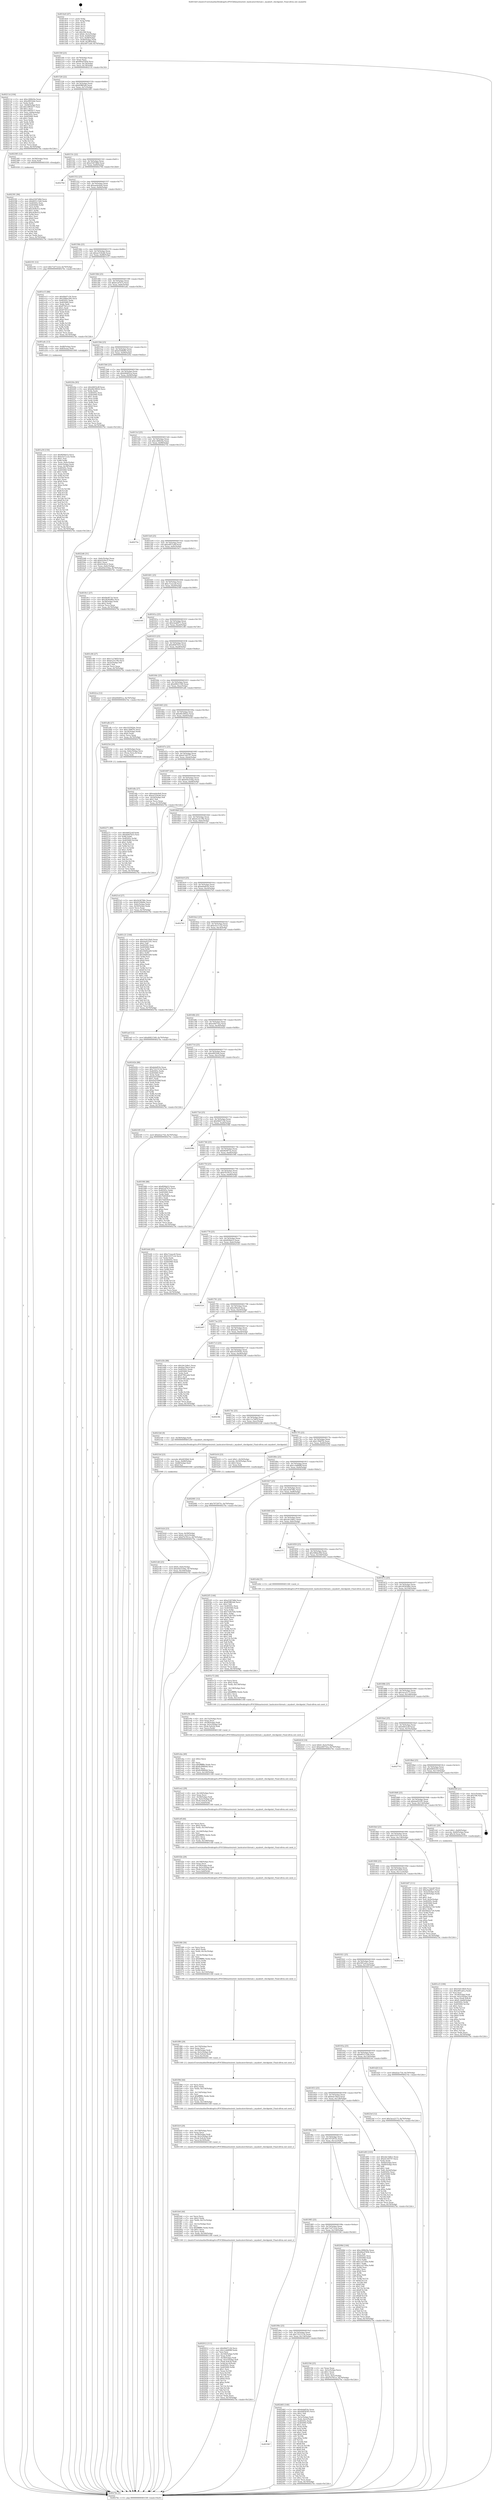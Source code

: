 digraph "0x4014e0" {
  label = "0x4014e0 (/mnt/c/Users/mathe/Desktop/tcc/POCII/binaries/extr_hashcatsrcthread.c_myabort_checkpoint_Final-ollvm.out::main(0))"
  labelloc = "t"
  node[shape=record]

  Entry [label="",width=0.3,height=0.3,shape=circle,fillcolor=black,style=filled]
  "0x40150f" [label="{
     0x40150f [23]\l
     | [instrs]\l
     &nbsp;&nbsp;0x40150f \<+3\>: mov -0x70(%rbp),%eax\l
     &nbsp;&nbsp;0x401512 \<+2\>: mov %eax,%ecx\l
     &nbsp;&nbsp;0x401514 \<+6\>: sub $0x84ed7856,%ecx\l
     &nbsp;&nbsp;0x40151a \<+3\>: mov %eax,-0x74(%rbp)\l
     &nbsp;&nbsp;0x40151d \<+3\>: mov %ecx,-0x78(%rbp)\l
     &nbsp;&nbsp;0x401520 \<+6\>: je 000000000040211d \<main+0xc3d\>\l
  }"]
  "0x40211d" [label="{
     0x40211d [104]\l
     | [instrs]\l
     &nbsp;&nbsp;0x40211d \<+5\>: mov $0xc280b5fa,%eax\l
     &nbsp;&nbsp;0x402122 \<+5\>: mov $0xef0f32bb,%ecx\l
     &nbsp;&nbsp;0x402127 \<+2\>: xor %edx,%edx\l
     &nbsp;&nbsp;0x402129 \<+3\>: mov -0x64(%rbp),%esi\l
     &nbsp;&nbsp;0x40212c \<+6\>: add $0x1f902b77,%esi\l
     &nbsp;&nbsp;0x402132 \<+3\>: add $0x1,%esi\l
     &nbsp;&nbsp;0x402135 \<+6\>: sub $0x1f902b77,%esi\l
     &nbsp;&nbsp;0x40213b \<+3\>: mov %esi,-0x64(%rbp)\l
     &nbsp;&nbsp;0x40213e \<+7\>: mov 0x40505c,%esi\l
     &nbsp;&nbsp;0x402145 \<+7\>: mov 0x405060,%edi\l
     &nbsp;&nbsp;0x40214c \<+3\>: sub $0x1,%edx\l
     &nbsp;&nbsp;0x40214f \<+3\>: mov %esi,%r8d\l
     &nbsp;&nbsp;0x402152 \<+3\>: add %edx,%r8d\l
     &nbsp;&nbsp;0x402155 \<+4\>: imul %r8d,%esi\l
     &nbsp;&nbsp;0x402159 \<+3\>: and $0x1,%esi\l
     &nbsp;&nbsp;0x40215c \<+3\>: cmp $0x0,%esi\l
     &nbsp;&nbsp;0x40215f \<+4\>: sete %r9b\l
     &nbsp;&nbsp;0x402163 \<+3\>: cmp $0xa,%edi\l
     &nbsp;&nbsp;0x402166 \<+4\>: setl %r10b\l
     &nbsp;&nbsp;0x40216a \<+3\>: mov %r9b,%r11b\l
     &nbsp;&nbsp;0x40216d \<+3\>: and %r10b,%r11b\l
     &nbsp;&nbsp;0x402170 \<+3\>: xor %r10b,%r9b\l
     &nbsp;&nbsp;0x402173 \<+3\>: or %r9b,%r11b\l
     &nbsp;&nbsp;0x402176 \<+4\>: test $0x1,%r11b\l
     &nbsp;&nbsp;0x40217a \<+3\>: cmovne %ecx,%eax\l
     &nbsp;&nbsp;0x40217d \<+3\>: mov %eax,-0x70(%rbp)\l
     &nbsp;&nbsp;0x402180 \<+5\>: jmp 00000000004027bc \<main+0x12dc\>\l
  }"]
  "0x401526" [label="{
     0x401526 [22]\l
     | [instrs]\l
     &nbsp;&nbsp;0x401526 \<+5\>: jmp 000000000040152b \<main+0x4b\>\l
     &nbsp;&nbsp;0x40152b \<+3\>: mov -0x74(%rbp),%eax\l
     &nbsp;&nbsp;0x40152e \<+5\>: sub $0x85ff65d4,%eax\l
     &nbsp;&nbsp;0x401533 \<+3\>: mov %eax,-0x7c(%rbp)\l
     &nbsp;&nbsp;0x401536 \<+6\>: je 0000000000402385 \<main+0xea5\>\l
  }"]
  Exit [label="",width=0.3,height=0.3,shape=circle,fillcolor=black,style=filled,peripheries=2]
  "0x402385" [label="{
     0x402385 [12]\l
     | [instrs]\l
     &nbsp;&nbsp;0x402385 \<+4\>: mov -0x58(%rbp),%rax\l
     &nbsp;&nbsp;0x402389 \<+3\>: mov %rax,%rdi\l
     &nbsp;&nbsp;0x40238c \<+5\>: call 0000000000401030 \<free@plt\>\l
     | [calls]\l
     &nbsp;&nbsp;0x401030 \{1\} (unknown)\l
  }"]
  "0x40153c" [label="{
     0x40153c [22]\l
     | [instrs]\l
     &nbsp;&nbsp;0x40153c \<+5\>: jmp 0000000000401541 \<main+0x61\>\l
     &nbsp;&nbsp;0x401541 \<+3\>: mov -0x74(%rbp),%eax\l
     &nbsp;&nbsp;0x401544 \<+5\>: sub $0xa5267d8d,%eax\l
     &nbsp;&nbsp;0x401549 \<+3\>: mov %eax,-0x80(%rbp)\l
     &nbsp;&nbsp;0x40154c \<+6\>: je 000000000040279d \<main+0x12bd\>\l
  }"]
  "0x4019b7" [label="{
     0x4019b7\l
  }", style=dashed]
  "0x40279d" [label="{
     0x40279d\l
  }", style=dashed]
  "0x401552" [label="{
     0x401552 [25]\l
     | [instrs]\l
     &nbsp;&nbsp;0x401552 \<+5\>: jmp 0000000000401557 \<main+0x77\>\l
     &nbsp;&nbsp;0x401557 \<+3\>: mov -0x74(%rbp),%eax\l
     &nbsp;&nbsp;0x40155a \<+5\>: sub $0xaaebc6e6,%eax\l
     &nbsp;&nbsp;0x40155f \<+6\>: mov %eax,-0x84(%rbp)\l
     &nbsp;&nbsp;0x401565 \<+6\>: je 0000000000402191 \<main+0xcb1\>\l
  }"]
  "0x402483" [label="{
     0x402483 [140]\l
     | [instrs]\l
     &nbsp;&nbsp;0x402483 \<+5\>: mov $0xdebdf1fe,%eax\l
     &nbsp;&nbsp;0x402488 \<+5\>: mov $0x448563f3,%ecx\l
     &nbsp;&nbsp;0x40248d \<+2\>: mov $0x1,%dl\l
     &nbsp;&nbsp;0x40248f \<+2\>: xor %esi,%esi\l
     &nbsp;&nbsp;0x402491 \<+3\>: mov -0x3c(%rbp),%edi\l
     &nbsp;&nbsp;0x402494 \<+3\>: mov %edi,-0x2c(%rbp)\l
     &nbsp;&nbsp;0x402497 \<+7\>: mov 0x40505c,%edi\l
     &nbsp;&nbsp;0x40249e \<+8\>: mov 0x405060,%r8d\l
     &nbsp;&nbsp;0x4024a6 \<+3\>: sub $0x1,%esi\l
     &nbsp;&nbsp;0x4024a9 \<+3\>: mov %edi,%r9d\l
     &nbsp;&nbsp;0x4024ac \<+3\>: add %esi,%r9d\l
     &nbsp;&nbsp;0x4024af \<+4\>: imul %r9d,%edi\l
     &nbsp;&nbsp;0x4024b3 \<+3\>: and $0x1,%edi\l
     &nbsp;&nbsp;0x4024b6 \<+3\>: cmp $0x0,%edi\l
     &nbsp;&nbsp;0x4024b9 \<+4\>: sete %r10b\l
     &nbsp;&nbsp;0x4024bd \<+4\>: cmp $0xa,%r8d\l
     &nbsp;&nbsp;0x4024c1 \<+4\>: setl %r11b\l
     &nbsp;&nbsp;0x4024c5 \<+3\>: mov %r10b,%bl\l
     &nbsp;&nbsp;0x4024c8 \<+3\>: xor $0xff,%bl\l
     &nbsp;&nbsp;0x4024cb \<+3\>: mov %r11b,%r14b\l
     &nbsp;&nbsp;0x4024ce \<+4\>: xor $0xff,%r14b\l
     &nbsp;&nbsp;0x4024d2 \<+3\>: xor $0x0,%dl\l
     &nbsp;&nbsp;0x4024d5 \<+3\>: mov %bl,%r15b\l
     &nbsp;&nbsp;0x4024d8 \<+4\>: and $0x0,%r15b\l
     &nbsp;&nbsp;0x4024dc \<+3\>: and %dl,%r10b\l
     &nbsp;&nbsp;0x4024df \<+3\>: mov %r14b,%r12b\l
     &nbsp;&nbsp;0x4024e2 \<+4\>: and $0x0,%r12b\l
     &nbsp;&nbsp;0x4024e6 \<+3\>: and %dl,%r11b\l
     &nbsp;&nbsp;0x4024e9 \<+3\>: or %r10b,%r15b\l
     &nbsp;&nbsp;0x4024ec \<+3\>: or %r11b,%r12b\l
     &nbsp;&nbsp;0x4024ef \<+3\>: xor %r12b,%r15b\l
     &nbsp;&nbsp;0x4024f2 \<+3\>: or %r14b,%bl\l
     &nbsp;&nbsp;0x4024f5 \<+3\>: xor $0xff,%bl\l
     &nbsp;&nbsp;0x4024f8 \<+3\>: or $0x0,%dl\l
     &nbsp;&nbsp;0x4024fb \<+2\>: and %dl,%bl\l
     &nbsp;&nbsp;0x4024fd \<+3\>: or %bl,%r15b\l
     &nbsp;&nbsp;0x402500 \<+4\>: test $0x1,%r15b\l
     &nbsp;&nbsp;0x402504 \<+3\>: cmovne %ecx,%eax\l
     &nbsp;&nbsp;0x402507 \<+3\>: mov %eax,-0x70(%rbp)\l
     &nbsp;&nbsp;0x40250a \<+5\>: jmp 00000000004027bc \<main+0x12dc\>\l
  }"]
  "0x402191" [label="{
     0x402191 [12]\l
     | [instrs]\l
     &nbsp;&nbsp;0x402191 \<+7\>: movl $0x71d712cd,-0x70(%rbp)\l
     &nbsp;&nbsp;0x402198 \<+5\>: jmp 00000000004027bc \<main+0x12dc\>\l
  }"]
  "0x40156b" [label="{
     0x40156b [25]\l
     | [instrs]\l
     &nbsp;&nbsp;0x40156b \<+5\>: jmp 0000000000401570 \<main+0x90\>\l
     &nbsp;&nbsp;0x401570 \<+3\>: mov -0x74(%rbp),%eax\l
     &nbsp;&nbsp;0x401573 \<+5\>: sub $0xae318cb6,%eax\l
     &nbsp;&nbsp;0x401578 \<+6\>: mov %eax,-0x88(%rbp)\l
     &nbsp;&nbsp;0x40157e \<+6\>: je 0000000000401e15 \<main+0x935\>\l
  }"]
  "0x402391" [label="{
     0x402391 [94]\l
     | [instrs]\l
     &nbsp;&nbsp;0x402391 \<+5\>: mov $0xa5267d8d,%ecx\l
     &nbsp;&nbsp;0x402396 \<+5\>: mov $0x603115d4,%edx\l
     &nbsp;&nbsp;0x40239b \<+7\>: mov 0x40505c,%esi\l
     &nbsp;&nbsp;0x4023a2 \<+8\>: mov 0x405060,%r8d\l
     &nbsp;&nbsp;0x4023aa \<+3\>: mov %esi,%r9d\l
     &nbsp;&nbsp;0x4023ad \<+7\>: sub $0xc658cf12,%r9d\l
     &nbsp;&nbsp;0x4023b4 \<+4\>: sub $0x1,%r9d\l
     &nbsp;&nbsp;0x4023b8 \<+7\>: add $0xc658cf12,%r9d\l
     &nbsp;&nbsp;0x4023bf \<+4\>: imul %r9d,%esi\l
     &nbsp;&nbsp;0x4023c3 \<+3\>: and $0x1,%esi\l
     &nbsp;&nbsp;0x4023c6 \<+3\>: cmp $0x0,%esi\l
     &nbsp;&nbsp;0x4023c9 \<+4\>: sete %r10b\l
     &nbsp;&nbsp;0x4023cd \<+4\>: cmp $0xa,%r8d\l
     &nbsp;&nbsp;0x4023d1 \<+4\>: setl %r11b\l
     &nbsp;&nbsp;0x4023d5 \<+3\>: mov %r10b,%bl\l
     &nbsp;&nbsp;0x4023d8 \<+3\>: and %r11b,%bl\l
     &nbsp;&nbsp;0x4023db \<+3\>: xor %r11b,%r10b\l
     &nbsp;&nbsp;0x4023de \<+3\>: or %r10b,%bl\l
     &nbsp;&nbsp;0x4023e1 \<+3\>: test $0x1,%bl\l
     &nbsp;&nbsp;0x4023e4 \<+3\>: cmovne %edx,%ecx\l
     &nbsp;&nbsp;0x4023e7 \<+3\>: mov %ecx,-0x70(%rbp)\l
     &nbsp;&nbsp;0x4023ea \<+5\>: jmp 00000000004027bc \<main+0x12dc\>\l
  }"]
  "0x401e15" [label="{
     0x401e15 [88]\l
     | [instrs]\l
     &nbsp;&nbsp;0x401e15 \<+5\>: mov $0xf4b07c56,%eax\l
     &nbsp;&nbsp;0x401e1a \<+5\>: mov $0x308da394,%ecx\l
     &nbsp;&nbsp;0x401e1f \<+7\>: mov 0x40505c,%edx\l
     &nbsp;&nbsp;0x401e26 \<+7\>: mov 0x405060,%esi\l
     &nbsp;&nbsp;0x401e2d \<+2\>: mov %edx,%edi\l
     &nbsp;&nbsp;0x401e2f \<+6\>: sub $0x87561e11,%edi\l
     &nbsp;&nbsp;0x401e35 \<+3\>: sub $0x1,%edi\l
     &nbsp;&nbsp;0x401e38 \<+6\>: add $0x87561e11,%edi\l
     &nbsp;&nbsp;0x401e3e \<+3\>: imul %edi,%edx\l
     &nbsp;&nbsp;0x401e41 \<+3\>: and $0x1,%edx\l
     &nbsp;&nbsp;0x401e44 \<+3\>: cmp $0x0,%edx\l
     &nbsp;&nbsp;0x401e47 \<+4\>: sete %r8b\l
     &nbsp;&nbsp;0x401e4b \<+3\>: cmp $0xa,%esi\l
     &nbsp;&nbsp;0x401e4e \<+4\>: setl %r9b\l
     &nbsp;&nbsp;0x401e52 \<+3\>: mov %r8b,%r10b\l
     &nbsp;&nbsp;0x401e55 \<+3\>: and %r9b,%r10b\l
     &nbsp;&nbsp;0x401e58 \<+3\>: xor %r9b,%r8b\l
     &nbsp;&nbsp;0x401e5b \<+3\>: or %r8b,%r10b\l
     &nbsp;&nbsp;0x401e5e \<+4\>: test $0x1,%r10b\l
     &nbsp;&nbsp;0x401e62 \<+3\>: cmovne %ecx,%eax\l
     &nbsp;&nbsp;0x401e65 \<+3\>: mov %eax,-0x70(%rbp)\l
     &nbsp;&nbsp;0x401e68 \<+5\>: jmp 00000000004027bc \<main+0x12dc\>\l
  }"]
  "0x401584" [label="{
     0x401584 [25]\l
     | [instrs]\l
     &nbsp;&nbsp;0x401584 \<+5\>: jmp 0000000000401589 \<main+0xa9\>\l
     &nbsp;&nbsp;0x401589 \<+3\>: mov -0x74(%rbp),%eax\l
     &nbsp;&nbsp;0x40158c \<+5\>: sub $0xb1af7b7a,%eax\l
     &nbsp;&nbsp;0x401591 \<+6\>: mov %eax,-0x8c(%rbp)\l
     &nbsp;&nbsp;0x401597 \<+6\>: je 0000000000401a4c \<main+0x56c\>\l
  }"]
  "0x402271" [label="{
     0x402271 [89]\l
     | [instrs]\l
     &nbsp;&nbsp;0x402271 \<+5\>: mov $0x44652cff,%edx\l
     &nbsp;&nbsp;0x402276 \<+5\>: mov $0xd04f7b53,%esi\l
     &nbsp;&nbsp;0x40227b \<+3\>: xor %r8d,%r8d\l
     &nbsp;&nbsp;0x40227e \<+8\>: mov 0x40505c,%r9d\l
     &nbsp;&nbsp;0x402286 \<+8\>: mov 0x405060,%r10d\l
     &nbsp;&nbsp;0x40228e \<+4\>: sub $0x1,%r8d\l
     &nbsp;&nbsp;0x402292 \<+3\>: mov %r9d,%r11d\l
     &nbsp;&nbsp;0x402295 \<+3\>: add %r8d,%r11d\l
     &nbsp;&nbsp;0x402298 \<+4\>: imul %r11d,%r9d\l
     &nbsp;&nbsp;0x40229c \<+4\>: and $0x1,%r9d\l
     &nbsp;&nbsp;0x4022a0 \<+4\>: cmp $0x0,%r9d\l
     &nbsp;&nbsp;0x4022a4 \<+3\>: sete %bl\l
     &nbsp;&nbsp;0x4022a7 \<+4\>: cmp $0xa,%r10d\l
     &nbsp;&nbsp;0x4022ab \<+4\>: setl %r14b\l
     &nbsp;&nbsp;0x4022af \<+3\>: mov %bl,%r15b\l
     &nbsp;&nbsp;0x4022b2 \<+3\>: and %r14b,%r15b\l
     &nbsp;&nbsp;0x4022b5 \<+3\>: xor %r14b,%bl\l
     &nbsp;&nbsp;0x4022b8 \<+3\>: or %bl,%r15b\l
     &nbsp;&nbsp;0x4022bb \<+4\>: test $0x1,%r15b\l
     &nbsp;&nbsp;0x4022bf \<+3\>: cmovne %esi,%edx\l
     &nbsp;&nbsp;0x4022c2 \<+3\>: mov %edx,-0x70(%rbp)\l
     &nbsp;&nbsp;0x4022c5 \<+5\>: jmp 00000000004027bc \<main+0x12dc\>\l
  }"]
  "0x401a4c" [label="{
     0x401a4c [13]\l
     | [instrs]\l
     &nbsp;&nbsp;0x401a4c \<+4\>: mov -0x48(%rbp),%rax\l
     &nbsp;&nbsp;0x401a50 \<+4\>: mov 0x8(%rax),%rdi\l
     &nbsp;&nbsp;0x401a54 \<+5\>: call 0000000000401060 \<atoi@plt\>\l
     | [calls]\l
     &nbsp;&nbsp;0x401060 \{1\} (unknown)\l
  }"]
  "0x40159d" [label="{
     0x40159d [25]\l
     | [instrs]\l
     &nbsp;&nbsp;0x40159d \<+5\>: jmp 00000000004015a2 \<main+0xc2\>\l
     &nbsp;&nbsp;0x4015a2 \<+3\>: mov -0x74(%rbp),%eax\l
     &nbsp;&nbsp;0x4015a5 \<+5\>: sub $0xb559fd9e,%eax\l
     &nbsp;&nbsp;0x4015aa \<+6\>: mov %eax,-0x90(%rbp)\l
     &nbsp;&nbsp;0x4015b0 \<+6\>: je 000000000040220a \<main+0xd2a\>\l
  }"]
  "0x4021d6" [label="{
     0x4021d6 [25]\l
     | [instrs]\l
     &nbsp;&nbsp;0x4021d6 \<+7\>: movl $0x0,-0x6c(%rbp)\l
     &nbsp;&nbsp;0x4021dd \<+7\>: movl $0xd5b310da,-0x70(%rbp)\l
     &nbsp;&nbsp;0x4021e4 \<+6\>: mov %eax,-0x164(%rbp)\l
     &nbsp;&nbsp;0x4021ea \<+5\>: jmp 00000000004027bc \<main+0x12dc\>\l
  }"]
  "0x40220a" [label="{
     0x40220a [83]\l
     | [instrs]\l
     &nbsp;&nbsp;0x40220a \<+5\>: mov $0x44652cff,%eax\l
     &nbsp;&nbsp;0x40220f \<+5\>: mov $0xd0e36022,%ecx\l
     &nbsp;&nbsp;0x402214 \<+2\>: xor %edx,%edx\l
     &nbsp;&nbsp;0x402216 \<+7\>: mov 0x40505c,%esi\l
     &nbsp;&nbsp;0x40221d \<+7\>: mov 0x405060,%edi\l
     &nbsp;&nbsp;0x402224 \<+3\>: sub $0x1,%edx\l
     &nbsp;&nbsp;0x402227 \<+3\>: mov %esi,%r8d\l
     &nbsp;&nbsp;0x40222a \<+3\>: add %edx,%r8d\l
     &nbsp;&nbsp;0x40222d \<+4\>: imul %r8d,%esi\l
     &nbsp;&nbsp;0x402231 \<+3\>: and $0x1,%esi\l
     &nbsp;&nbsp;0x402234 \<+3\>: cmp $0x0,%esi\l
     &nbsp;&nbsp;0x402237 \<+4\>: sete %r9b\l
     &nbsp;&nbsp;0x40223b \<+3\>: cmp $0xa,%edi\l
     &nbsp;&nbsp;0x40223e \<+4\>: setl %r10b\l
     &nbsp;&nbsp;0x402242 \<+3\>: mov %r9b,%r11b\l
     &nbsp;&nbsp;0x402245 \<+3\>: and %r10b,%r11b\l
     &nbsp;&nbsp;0x402248 \<+3\>: xor %r10b,%r9b\l
     &nbsp;&nbsp;0x40224b \<+3\>: or %r9b,%r11b\l
     &nbsp;&nbsp;0x40224e \<+4\>: test $0x1,%r11b\l
     &nbsp;&nbsp;0x402252 \<+3\>: cmovne %ecx,%eax\l
     &nbsp;&nbsp;0x402255 \<+3\>: mov %eax,-0x70(%rbp)\l
     &nbsp;&nbsp;0x402258 \<+5\>: jmp 00000000004027bc \<main+0x12dc\>\l
  }"]
  "0x4015b6" [label="{
     0x4015b6 [25]\l
     | [instrs]\l
     &nbsp;&nbsp;0x4015b6 \<+5\>: jmp 00000000004015bb \<main+0xdb\>\l
     &nbsp;&nbsp;0x4015bb \<+3\>: mov -0x74(%rbp),%eax\l
     &nbsp;&nbsp;0x4015be \<+5\>: sub $0xb9d4f5ca,%eax\l
     &nbsp;&nbsp;0x4015c3 \<+6\>: mov %eax,-0x94(%rbp)\l
     &nbsp;&nbsp;0x4015c9 \<+6\>: je 00000000004022d6 \<main+0xdf6\>\l
  }"]
  "0x4021bf" [label="{
     0x4021bf [23]\l
     | [instrs]\l
     &nbsp;&nbsp;0x4021bf \<+10\>: movabs $0x4030b6,%rdi\l
     &nbsp;&nbsp;0x4021c9 \<+3\>: mov %eax,-0x68(%rbp)\l
     &nbsp;&nbsp;0x4021cc \<+3\>: mov -0x68(%rbp),%esi\l
     &nbsp;&nbsp;0x4021cf \<+2\>: mov $0x0,%al\l
     &nbsp;&nbsp;0x4021d1 \<+5\>: call 0000000000401040 \<printf@plt\>\l
     | [calls]\l
     &nbsp;&nbsp;0x401040 \{1\} (unknown)\l
  }"]
  "0x4022d6" [label="{
     0x4022d6 [31]\l
     | [instrs]\l
     &nbsp;&nbsp;0x4022d6 \<+3\>: mov -0x6c(%rbp),%eax\l
     &nbsp;&nbsp;0x4022d9 \<+5\>: add $0xfcfc9ec2,%eax\l
     &nbsp;&nbsp;0x4022de \<+3\>: add $0x1,%eax\l
     &nbsp;&nbsp;0x4022e1 \<+5\>: sub $0xfcfc9ec2,%eax\l
     &nbsp;&nbsp;0x4022e6 \<+3\>: mov %eax,-0x6c(%rbp)\l
     &nbsp;&nbsp;0x4022e9 \<+7\>: movl $0xd5b310da,-0x70(%rbp)\l
     &nbsp;&nbsp;0x4022f0 \<+5\>: jmp 00000000004027bc \<main+0x12dc\>\l
  }"]
  "0x4015cf" [label="{
     0x4015cf [25]\l
     | [instrs]\l
     &nbsp;&nbsp;0x4015cf \<+5\>: jmp 00000000004015d4 \<main+0xf4\>\l
     &nbsp;&nbsp;0x4015d4 \<+3\>: mov -0x74(%rbp),%eax\l
     &nbsp;&nbsp;0x4015d7 \<+5\>: sub $0xc280b5fa,%eax\l
     &nbsp;&nbsp;0x4015dc \<+6\>: mov %eax,-0x98(%rbp)\l
     &nbsp;&nbsp;0x4015e2 \<+6\>: je 000000000040275e \<main+0x127e\>\l
  }"]
  "0x40199e" [label="{
     0x40199e [25]\l
     | [instrs]\l
     &nbsp;&nbsp;0x40199e \<+5\>: jmp 00000000004019a3 \<main+0x4c3\>\l
     &nbsp;&nbsp;0x4019a3 \<+3\>: mov -0x74(%rbp),%eax\l
     &nbsp;&nbsp;0x4019a6 \<+5\>: sub $0x73215134,%eax\l
     &nbsp;&nbsp;0x4019ab \<+6\>: mov %eax,-0x134(%rbp)\l
     &nbsp;&nbsp;0x4019b1 \<+6\>: je 0000000000402483 \<main+0xfa3\>\l
  }"]
  "0x40275e" [label="{
     0x40275e\l
  }", style=dashed]
  "0x4015e8" [label="{
     0x4015e8 [25]\l
     | [instrs]\l
     &nbsp;&nbsp;0x4015e8 \<+5\>: jmp 00000000004015ed \<main+0x10d\>\l
     &nbsp;&nbsp;0x4015ed \<+3\>: mov -0x74(%rbp),%eax\l
     &nbsp;&nbsp;0x4015f0 \<+5\>: sub $0xc6971a0f,%eax\l
     &nbsp;&nbsp;0x4015f5 \<+6\>: mov %eax,-0x9c(%rbp)\l
     &nbsp;&nbsp;0x4015fb \<+6\>: je 00000000004019c1 \<main+0x4e1\>\l
  }"]
  "0x40219d" [label="{
     0x40219d [25]\l
     | [instrs]\l
     &nbsp;&nbsp;0x40219d \<+2\>: xor %eax,%eax\l
     &nbsp;&nbsp;0x40219f \<+3\>: mov -0x5c(%rbp),%ecx\l
     &nbsp;&nbsp;0x4021a2 \<+3\>: sub $0x1,%eax\l
     &nbsp;&nbsp;0x4021a5 \<+2\>: sub %eax,%ecx\l
     &nbsp;&nbsp;0x4021a7 \<+3\>: mov %ecx,-0x5c(%rbp)\l
     &nbsp;&nbsp;0x4021aa \<+7\>: movl $0xf7b781ce,-0x70(%rbp)\l
     &nbsp;&nbsp;0x4021b1 \<+5\>: jmp 00000000004027bc \<main+0x12dc\>\l
  }"]
  "0x4019c1" [label="{
     0x4019c1 [27]\l
     | [instrs]\l
     &nbsp;&nbsp;0x4019c1 \<+5\>: mov $0xf4e9f73a,%eax\l
     &nbsp;&nbsp;0x4019c6 \<+5\>: mov $0x383928be,%ecx\l
     &nbsp;&nbsp;0x4019cb \<+3\>: mov -0x38(%rbp),%edx\l
     &nbsp;&nbsp;0x4019ce \<+3\>: cmp $0x2,%edx\l
     &nbsp;&nbsp;0x4019d1 \<+3\>: cmovne %ecx,%eax\l
     &nbsp;&nbsp;0x4019d4 \<+3\>: mov %eax,-0x70(%rbp)\l
     &nbsp;&nbsp;0x4019d7 \<+5\>: jmp 00000000004027bc \<main+0x12dc\>\l
  }"]
  "0x401601" [label="{
     0x401601 [25]\l
     | [instrs]\l
     &nbsp;&nbsp;0x401601 \<+5\>: jmp 0000000000401606 \<main+0x126\>\l
     &nbsp;&nbsp;0x401606 \<+3\>: mov -0x74(%rbp),%eax\l
     &nbsp;&nbsp;0x401609 \<+5\>: sub $0xc7ceaca0,%eax\l
     &nbsp;&nbsp;0x40160e \<+6\>: mov %eax,-0xa0(%rbp)\l
     &nbsp;&nbsp;0x401614 \<+6\>: je 0000000000402540 \<main+0x1060\>\l
  }"]
  "0x4027bc" [label="{
     0x4027bc [5]\l
     | [instrs]\l
     &nbsp;&nbsp;0x4027bc \<+5\>: jmp 000000000040150f \<main+0x2f\>\l
  }"]
  "0x4014e0" [label="{
     0x4014e0 [47]\l
     | [instrs]\l
     &nbsp;&nbsp;0x4014e0 \<+1\>: push %rbp\l
     &nbsp;&nbsp;0x4014e1 \<+3\>: mov %rsp,%rbp\l
     &nbsp;&nbsp;0x4014e4 \<+2\>: push %r15\l
     &nbsp;&nbsp;0x4014e6 \<+2\>: push %r14\l
     &nbsp;&nbsp;0x4014e8 \<+2\>: push %r13\l
     &nbsp;&nbsp;0x4014ea \<+2\>: push %r12\l
     &nbsp;&nbsp;0x4014ec \<+1\>: push %rbx\l
     &nbsp;&nbsp;0x4014ed \<+7\>: sub $0x168,%rsp\l
     &nbsp;&nbsp;0x4014f4 \<+7\>: movl $0x0,-0x3c(%rbp)\l
     &nbsp;&nbsp;0x4014fb \<+3\>: mov %edi,-0x40(%rbp)\l
     &nbsp;&nbsp;0x4014fe \<+4\>: mov %rsi,-0x48(%rbp)\l
     &nbsp;&nbsp;0x401502 \<+3\>: mov -0x40(%rbp),%edi\l
     &nbsp;&nbsp;0x401505 \<+3\>: mov %edi,-0x38(%rbp)\l
     &nbsp;&nbsp;0x401508 \<+7\>: movl $0xc6971a0f,-0x70(%rbp)\l
  }"]
  "0x401985" [label="{
     0x401985 [25]\l
     | [instrs]\l
     &nbsp;&nbsp;0x401985 \<+5\>: jmp 000000000040198a \<main+0x4aa\>\l
     &nbsp;&nbsp;0x40198a \<+3\>: mov -0x74(%rbp),%eax\l
     &nbsp;&nbsp;0x40198d \<+5\>: sub $0x71d712cd,%eax\l
     &nbsp;&nbsp;0x401992 \<+6\>: mov %eax,-0x130(%rbp)\l
     &nbsp;&nbsp;0x401998 \<+6\>: je 000000000040219d \<main+0xcbd\>\l
  }"]
  "0x402540" [label="{
     0x402540\l
  }", style=dashed]
  "0x40161a" [label="{
     0x40161a [25]\l
     | [instrs]\l
     &nbsp;&nbsp;0x40161a \<+5\>: jmp 000000000040161f \<main+0x13f\>\l
     &nbsp;&nbsp;0x40161f \<+3\>: mov -0x74(%rbp),%eax\l
     &nbsp;&nbsp;0x401622 \<+5\>: sub $0xcbadfd71,%eax\l
     &nbsp;&nbsp;0x401627 \<+6\>: mov %eax,-0xa4(%rbp)\l
     &nbsp;&nbsp;0x40162d \<+6\>: je 0000000000401c06 \<main+0x726\>\l
  }"]
  "0x40208d" [label="{
     0x40208d [144]\l
     | [instrs]\l
     &nbsp;&nbsp;0x40208d \<+5\>: mov $0xc280b5fa,%eax\l
     &nbsp;&nbsp;0x402092 \<+5\>: mov $0x84ed7856,%ecx\l
     &nbsp;&nbsp;0x402097 \<+2\>: mov $0x1,%dl\l
     &nbsp;&nbsp;0x402099 \<+7\>: mov 0x40505c,%esi\l
     &nbsp;&nbsp;0x4020a0 \<+7\>: mov 0x405060,%edi\l
     &nbsp;&nbsp;0x4020a7 \<+3\>: mov %esi,%r8d\l
     &nbsp;&nbsp;0x4020aa \<+7\>: add $0xcca5749a,%r8d\l
     &nbsp;&nbsp;0x4020b1 \<+4\>: sub $0x1,%r8d\l
     &nbsp;&nbsp;0x4020b5 \<+7\>: sub $0xcca5749a,%r8d\l
     &nbsp;&nbsp;0x4020bc \<+4\>: imul %r8d,%esi\l
     &nbsp;&nbsp;0x4020c0 \<+3\>: and $0x1,%esi\l
     &nbsp;&nbsp;0x4020c3 \<+3\>: cmp $0x0,%esi\l
     &nbsp;&nbsp;0x4020c6 \<+4\>: sete %r9b\l
     &nbsp;&nbsp;0x4020ca \<+3\>: cmp $0xa,%edi\l
     &nbsp;&nbsp;0x4020cd \<+4\>: setl %r10b\l
     &nbsp;&nbsp;0x4020d1 \<+3\>: mov %r9b,%r11b\l
     &nbsp;&nbsp;0x4020d4 \<+4\>: xor $0xff,%r11b\l
     &nbsp;&nbsp;0x4020d8 \<+3\>: mov %r10b,%bl\l
     &nbsp;&nbsp;0x4020db \<+3\>: xor $0xff,%bl\l
     &nbsp;&nbsp;0x4020de \<+3\>: xor $0x1,%dl\l
     &nbsp;&nbsp;0x4020e1 \<+3\>: mov %r11b,%r14b\l
     &nbsp;&nbsp;0x4020e4 \<+4\>: and $0xff,%r14b\l
     &nbsp;&nbsp;0x4020e8 \<+3\>: and %dl,%r9b\l
     &nbsp;&nbsp;0x4020eb \<+3\>: mov %bl,%r15b\l
     &nbsp;&nbsp;0x4020ee \<+4\>: and $0xff,%r15b\l
     &nbsp;&nbsp;0x4020f2 \<+3\>: and %dl,%r10b\l
     &nbsp;&nbsp;0x4020f5 \<+3\>: or %r9b,%r14b\l
     &nbsp;&nbsp;0x4020f8 \<+3\>: or %r10b,%r15b\l
     &nbsp;&nbsp;0x4020fb \<+3\>: xor %r15b,%r14b\l
     &nbsp;&nbsp;0x4020fe \<+3\>: or %bl,%r11b\l
     &nbsp;&nbsp;0x402101 \<+4\>: xor $0xff,%r11b\l
     &nbsp;&nbsp;0x402105 \<+3\>: or $0x1,%dl\l
     &nbsp;&nbsp;0x402108 \<+3\>: and %dl,%r11b\l
     &nbsp;&nbsp;0x40210b \<+3\>: or %r11b,%r14b\l
     &nbsp;&nbsp;0x40210e \<+4\>: test $0x1,%r14b\l
     &nbsp;&nbsp;0x402112 \<+3\>: cmovne %ecx,%eax\l
     &nbsp;&nbsp;0x402115 \<+3\>: mov %eax,-0x70(%rbp)\l
     &nbsp;&nbsp;0x402118 \<+5\>: jmp 00000000004027bc \<main+0x12dc\>\l
  }"]
  "0x401c06" [label="{
     0x401c06 [27]\l
     | [instrs]\l
     &nbsp;&nbsp;0x401c06 \<+5\>: mov $0x11a7d65f,%eax\l
     &nbsp;&nbsp;0x401c0b \<+5\>: mov $0xdc23c19b,%ecx\l
     &nbsp;&nbsp;0x401c10 \<+3\>: mov -0x2e(%rbp),%dl\l
     &nbsp;&nbsp;0x401c13 \<+3\>: test $0x1,%dl\l
     &nbsp;&nbsp;0x401c16 \<+3\>: cmovne %ecx,%eax\l
     &nbsp;&nbsp;0x401c19 \<+3\>: mov %eax,-0x70(%rbp)\l
     &nbsp;&nbsp;0x401c1c \<+5\>: jmp 00000000004027bc \<main+0x12dc\>\l
  }"]
  "0x401633" [label="{
     0x401633 [25]\l
     | [instrs]\l
     &nbsp;&nbsp;0x401633 \<+5\>: jmp 0000000000401638 \<main+0x158\>\l
     &nbsp;&nbsp;0x401638 \<+3\>: mov -0x74(%rbp),%eax\l
     &nbsp;&nbsp;0x40163b \<+5\>: sub $0xd04f7b53,%eax\l
     &nbsp;&nbsp;0x401640 \<+6\>: mov %eax,-0xa8(%rbp)\l
     &nbsp;&nbsp;0x401646 \<+6\>: je 00000000004022ca \<main+0xdea\>\l
  }"]
  "0x402012" [label="{
     0x402012 [111]\l
     | [instrs]\l
     &nbsp;&nbsp;0x402012 \<+5\>: mov $0xf4b07c56,%ecx\l
     &nbsp;&nbsp;0x402017 \<+5\>: mov $0x1cdd898f,%edx\l
     &nbsp;&nbsp;0x40201c \<+2\>: xor %esi,%esi\l
     &nbsp;&nbsp;0x40201e \<+7\>: mov -0x160(%rbp),%r9d\l
     &nbsp;&nbsp;0x402025 \<+4\>: imul %eax,%r9d\l
     &nbsp;&nbsp;0x402029 \<+4\>: mov -0x58(%rbp),%rdi\l
     &nbsp;&nbsp;0x40202d \<+4\>: movslq -0x5c(%rbp),%r8\l
     &nbsp;&nbsp;0x402031 \<+4\>: mov (%rdi,%r8,8),%rdi\l
     &nbsp;&nbsp;0x402035 \<+4\>: mov %r9d,0x14(%rdi)\l
     &nbsp;&nbsp;0x402039 \<+7\>: mov 0x40505c,%eax\l
     &nbsp;&nbsp;0x402040 \<+8\>: mov 0x405060,%r9d\l
     &nbsp;&nbsp;0x402048 \<+3\>: sub $0x1,%esi\l
     &nbsp;&nbsp;0x40204b \<+3\>: mov %eax,%r10d\l
     &nbsp;&nbsp;0x40204e \<+3\>: add %esi,%r10d\l
     &nbsp;&nbsp;0x402051 \<+4\>: imul %r10d,%eax\l
     &nbsp;&nbsp;0x402055 \<+3\>: and $0x1,%eax\l
     &nbsp;&nbsp;0x402058 \<+3\>: cmp $0x0,%eax\l
     &nbsp;&nbsp;0x40205b \<+4\>: sete %r11b\l
     &nbsp;&nbsp;0x40205f \<+4\>: cmp $0xa,%r9d\l
     &nbsp;&nbsp;0x402063 \<+3\>: setl %bl\l
     &nbsp;&nbsp;0x402066 \<+3\>: mov %r11b,%r14b\l
     &nbsp;&nbsp;0x402069 \<+3\>: and %bl,%r14b\l
     &nbsp;&nbsp;0x40206c \<+3\>: xor %bl,%r11b\l
     &nbsp;&nbsp;0x40206f \<+3\>: or %r11b,%r14b\l
     &nbsp;&nbsp;0x402072 \<+4\>: test $0x1,%r14b\l
     &nbsp;&nbsp;0x402076 \<+3\>: cmovne %edx,%ecx\l
     &nbsp;&nbsp;0x402079 \<+3\>: mov %ecx,-0x70(%rbp)\l
     &nbsp;&nbsp;0x40207c \<+5\>: jmp 00000000004027bc \<main+0x12dc\>\l
  }"]
  "0x4022ca" [label="{
     0x4022ca [12]\l
     | [instrs]\l
     &nbsp;&nbsp;0x4022ca \<+7\>: movl $0xb9d4f5ca,-0x70(%rbp)\l
     &nbsp;&nbsp;0x4022d1 \<+5\>: jmp 00000000004027bc \<main+0x12dc\>\l
  }"]
  "0x40164c" [label="{
     0x40164c [25]\l
     | [instrs]\l
     &nbsp;&nbsp;0x40164c \<+5\>: jmp 0000000000401651 \<main+0x171\>\l
     &nbsp;&nbsp;0x401651 \<+3\>: mov -0x74(%rbp),%eax\l
     &nbsp;&nbsp;0x401654 \<+5\>: sub $0xd0821549,%eax\l
     &nbsp;&nbsp;0x401659 \<+6\>: mov %eax,-0xac(%rbp)\l
     &nbsp;&nbsp;0x40165f \<+6\>: je 0000000000401afb \<main+0x61b\>\l
  }"]
  "0x401fe6" [label="{
     0x401fe6 [44]\l
     | [instrs]\l
     &nbsp;&nbsp;0x401fe6 \<+2\>: xor %ecx,%ecx\l
     &nbsp;&nbsp;0x401fe8 \<+5\>: mov $0x2,%edx\l
     &nbsp;&nbsp;0x401fed \<+6\>: mov %edx,-0x15c(%rbp)\l
     &nbsp;&nbsp;0x401ff3 \<+1\>: cltd\l
     &nbsp;&nbsp;0x401ff4 \<+6\>: mov -0x15c(%rbp),%esi\l
     &nbsp;&nbsp;0x401ffa \<+2\>: idiv %esi\l
     &nbsp;&nbsp;0x401ffc \<+6\>: imul $0xfffffffe,%edx,%edx\l
     &nbsp;&nbsp;0x402002 \<+3\>: sub $0x1,%ecx\l
     &nbsp;&nbsp;0x402005 \<+2\>: sub %ecx,%edx\l
     &nbsp;&nbsp;0x402007 \<+6\>: mov %edx,-0x160(%rbp)\l
     &nbsp;&nbsp;0x40200d \<+5\>: call 0000000000401160 \<next_i\>\l
     | [calls]\l
     &nbsp;&nbsp;0x401160 \{1\} (/mnt/c/Users/mathe/Desktop/tcc/POCII/binaries/extr_hashcatsrcthread.c_myabort_checkpoint_Final-ollvm.out::next_i)\l
  }"]
  "0x401afb" [label="{
     0x401afb [27]\l
     | [instrs]\l
     &nbsp;&nbsp;0x401afb \<+5\>: mov $0x1035924c,%eax\l
     &nbsp;&nbsp;0x401b00 \<+5\>: mov $0x139df7fc,%ecx\l
     &nbsp;&nbsp;0x401b05 \<+3\>: mov -0x34(%rbp),%edx\l
     &nbsp;&nbsp;0x401b08 \<+3\>: cmp $0x0,%edx\l
     &nbsp;&nbsp;0x401b0b \<+3\>: cmove %ecx,%eax\l
     &nbsp;&nbsp;0x401b0e \<+3\>: mov %eax,-0x70(%rbp)\l
     &nbsp;&nbsp;0x401b11 \<+5\>: jmp 00000000004027bc \<main+0x12dc\>\l
  }"]
  "0x401665" [label="{
     0x401665 [25]\l
     | [instrs]\l
     &nbsp;&nbsp;0x401665 \<+5\>: jmp 000000000040166a \<main+0x18a\>\l
     &nbsp;&nbsp;0x40166a \<+3\>: mov -0x74(%rbp),%eax\l
     &nbsp;&nbsp;0x40166d \<+5\>: sub $0xd0e36022,%eax\l
     &nbsp;&nbsp;0x401672 \<+6\>: mov %eax,-0xb0(%rbp)\l
     &nbsp;&nbsp;0x401678 \<+6\>: je 000000000040225d \<main+0xd7d\>\l
  }"]
  "0x401fc9" [label="{
     0x401fc9 [29]\l
     | [instrs]\l
     &nbsp;&nbsp;0x401fc9 \<+6\>: mov -0x158(%rbp),%ecx\l
     &nbsp;&nbsp;0x401fcf \<+3\>: imul %eax,%ecx\l
     &nbsp;&nbsp;0x401fd2 \<+4\>: mov -0x58(%rbp),%rdi\l
     &nbsp;&nbsp;0x401fd6 \<+4\>: movslq -0x5c(%rbp),%r8\l
     &nbsp;&nbsp;0x401fda \<+4\>: mov (%rdi,%r8,8),%rdi\l
     &nbsp;&nbsp;0x401fde \<+3\>: mov %ecx,0x10(%rdi)\l
     &nbsp;&nbsp;0x401fe1 \<+5\>: call 0000000000401160 \<next_i\>\l
     | [calls]\l
     &nbsp;&nbsp;0x401160 \{1\} (/mnt/c/Users/mathe/Desktop/tcc/POCII/binaries/extr_hashcatsrcthread.c_myabort_checkpoint_Final-ollvm.out::next_i)\l
  }"]
  "0x40225d" [label="{
     0x40225d [20]\l
     | [instrs]\l
     &nbsp;&nbsp;0x40225d \<+4\>: mov -0x58(%rbp),%rax\l
     &nbsp;&nbsp;0x402261 \<+4\>: movslq -0x6c(%rbp),%rcx\l
     &nbsp;&nbsp;0x402265 \<+4\>: mov (%rax,%rcx,8),%rax\l
     &nbsp;&nbsp;0x402269 \<+3\>: mov %rax,%rdi\l
     &nbsp;&nbsp;0x40226c \<+5\>: call 0000000000401030 \<free@plt\>\l
     | [calls]\l
     &nbsp;&nbsp;0x401030 \{1\} (unknown)\l
  }"]
  "0x40167e" [label="{
     0x40167e [25]\l
     | [instrs]\l
     &nbsp;&nbsp;0x40167e \<+5\>: jmp 0000000000401683 \<main+0x1a3\>\l
     &nbsp;&nbsp;0x401683 \<+3\>: mov -0x74(%rbp),%eax\l
     &nbsp;&nbsp;0x401686 \<+5\>: sub $0xd13d57f7,%eax\l
     &nbsp;&nbsp;0x40168b \<+6\>: mov %eax,-0xb4(%rbp)\l
     &nbsp;&nbsp;0x401691 \<+6\>: je 0000000000401dfa \<main+0x91a\>\l
  }"]
  "0x401f9d" [label="{
     0x401f9d [44]\l
     | [instrs]\l
     &nbsp;&nbsp;0x401f9d \<+2\>: xor %ecx,%ecx\l
     &nbsp;&nbsp;0x401f9f \<+5\>: mov $0x2,%edx\l
     &nbsp;&nbsp;0x401fa4 \<+6\>: mov %edx,-0x154(%rbp)\l
     &nbsp;&nbsp;0x401faa \<+1\>: cltd\l
     &nbsp;&nbsp;0x401fab \<+6\>: mov -0x154(%rbp),%esi\l
     &nbsp;&nbsp;0x401fb1 \<+2\>: idiv %esi\l
     &nbsp;&nbsp;0x401fb3 \<+6\>: imul $0xfffffffe,%edx,%edx\l
     &nbsp;&nbsp;0x401fb9 \<+3\>: sub $0x1,%ecx\l
     &nbsp;&nbsp;0x401fbc \<+2\>: sub %ecx,%edx\l
     &nbsp;&nbsp;0x401fbe \<+6\>: mov %edx,-0x158(%rbp)\l
     &nbsp;&nbsp;0x401fc4 \<+5\>: call 0000000000401160 \<next_i\>\l
     | [calls]\l
     &nbsp;&nbsp;0x401160 \{1\} (/mnt/c/Users/mathe/Desktop/tcc/POCII/binaries/extr_hashcatsrcthread.c_myabort_checkpoint_Final-ollvm.out::next_i)\l
  }"]
  "0x401dfa" [label="{
     0x401dfa [27]\l
     | [instrs]\l
     &nbsp;&nbsp;0x401dfa \<+5\>: mov $0xaaebc6e6,%eax\l
     &nbsp;&nbsp;0x401dff \<+5\>: mov $0xae318cb6,%ecx\l
     &nbsp;&nbsp;0x401e04 \<+3\>: mov -0x2d(%rbp),%dl\l
     &nbsp;&nbsp;0x401e07 \<+3\>: test $0x1,%dl\l
     &nbsp;&nbsp;0x401e0a \<+3\>: cmovne %ecx,%eax\l
     &nbsp;&nbsp;0x401e0d \<+3\>: mov %eax,-0x70(%rbp)\l
     &nbsp;&nbsp;0x401e10 \<+5\>: jmp 00000000004027bc \<main+0x12dc\>\l
  }"]
  "0x401697" [label="{
     0x401697 [25]\l
     | [instrs]\l
     &nbsp;&nbsp;0x401697 \<+5\>: jmp 000000000040169c \<main+0x1bc\>\l
     &nbsp;&nbsp;0x40169c \<+3\>: mov -0x74(%rbp),%eax\l
     &nbsp;&nbsp;0x40169f \<+5\>: sub $0xd5b310da,%eax\l
     &nbsp;&nbsp;0x4016a4 \<+6\>: mov %eax,-0xb8(%rbp)\l
     &nbsp;&nbsp;0x4016aa \<+6\>: je 00000000004021ef \<main+0xd0f\>\l
  }"]
  "0x401f80" [label="{
     0x401f80 [29]\l
     | [instrs]\l
     &nbsp;&nbsp;0x401f80 \<+6\>: mov -0x150(%rbp),%ecx\l
     &nbsp;&nbsp;0x401f86 \<+3\>: imul %eax,%ecx\l
     &nbsp;&nbsp;0x401f89 \<+4\>: mov -0x58(%rbp),%rdi\l
     &nbsp;&nbsp;0x401f8d \<+4\>: movslq -0x5c(%rbp),%r8\l
     &nbsp;&nbsp;0x401f91 \<+4\>: mov (%rdi,%r8,8),%rdi\l
     &nbsp;&nbsp;0x401f95 \<+3\>: mov %ecx,0xc(%rdi)\l
     &nbsp;&nbsp;0x401f98 \<+5\>: call 0000000000401160 \<next_i\>\l
     | [calls]\l
     &nbsp;&nbsp;0x401160 \{1\} (/mnt/c/Users/mathe/Desktop/tcc/POCII/binaries/extr_hashcatsrcthread.c_myabort_checkpoint_Final-ollvm.out::next_i)\l
  }"]
  "0x4021ef" [label="{
     0x4021ef [27]\l
     | [instrs]\l
     &nbsp;&nbsp;0x4021ef \<+5\>: mov $0x2b36706c,%eax\l
     &nbsp;&nbsp;0x4021f4 \<+5\>: mov $0xb559fd9e,%ecx\l
     &nbsp;&nbsp;0x4021f9 \<+3\>: mov -0x6c(%rbp),%edx\l
     &nbsp;&nbsp;0x4021fc \<+3\>: cmp -0x50(%rbp),%edx\l
     &nbsp;&nbsp;0x4021ff \<+3\>: cmovl %ecx,%eax\l
     &nbsp;&nbsp;0x402202 \<+3\>: mov %eax,-0x70(%rbp)\l
     &nbsp;&nbsp;0x402205 \<+5\>: jmp 00000000004027bc \<main+0x12dc\>\l
  }"]
  "0x4016b0" [label="{
     0x4016b0 [25]\l
     | [instrs]\l
     &nbsp;&nbsp;0x4016b0 \<+5\>: jmp 00000000004016b5 \<main+0x1d5\>\l
     &nbsp;&nbsp;0x4016b5 \<+3\>: mov -0x74(%rbp),%eax\l
     &nbsp;&nbsp;0x4016b8 \<+5\>: sub $0xdc23c19b,%eax\l
     &nbsp;&nbsp;0x4016bd \<+6\>: mov %eax,-0xbc(%rbp)\l
     &nbsp;&nbsp;0x4016c3 \<+6\>: je 0000000000401c21 \<main+0x741\>\l
  }"]
  "0x401f48" [label="{
     0x401f48 [56]\l
     | [instrs]\l
     &nbsp;&nbsp;0x401f48 \<+2\>: xor %ecx,%ecx\l
     &nbsp;&nbsp;0x401f4a \<+5\>: mov $0x2,%edx\l
     &nbsp;&nbsp;0x401f4f \<+6\>: mov %edx,-0x14c(%rbp)\l
     &nbsp;&nbsp;0x401f55 \<+1\>: cltd\l
     &nbsp;&nbsp;0x401f56 \<+6\>: mov -0x14c(%rbp),%esi\l
     &nbsp;&nbsp;0x401f5c \<+2\>: idiv %esi\l
     &nbsp;&nbsp;0x401f5e \<+6\>: imul $0xfffffffe,%edx,%edx\l
     &nbsp;&nbsp;0x401f64 \<+3\>: mov %ecx,%r9d\l
     &nbsp;&nbsp;0x401f67 \<+3\>: sub %edx,%r9d\l
     &nbsp;&nbsp;0x401f6a \<+2\>: mov %ecx,%edx\l
     &nbsp;&nbsp;0x401f6c \<+3\>: sub $0x1,%edx\l
     &nbsp;&nbsp;0x401f6f \<+3\>: add %edx,%r9d\l
     &nbsp;&nbsp;0x401f72 \<+3\>: sub %r9d,%ecx\l
     &nbsp;&nbsp;0x401f75 \<+6\>: mov %ecx,-0x150(%rbp)\l
     &nbsp;&nbsp;0x401f7b \<+5\>: call 0000000000401160 \<next_i\>\l
     | [calls]\l
     &nbsp;&nbsp;0x401160 \{1\} (/mnt/c/Users/mathe/Desktop/tcc/POCII/binaries/extr_hashcatsrcthread.c_myabort_checkpoint_Final-ollvm.out::next_i)\l
  }"]
  "0x401c21" [label="{
     0x401c21 [144]\l
     | [instrs]\l
     &nbsp;&nbsp;0x401c21 \<+5\>: mov $0x55d129e0,%eax\l
     &nbsp;&nbsp;0x401c26 \<+5\>: mov $0x4ad523f1,%ecx\l
     &nbsp;&nbsp;0x401c2b \<+2\>: mov $0x1,%dl\l
     &nbsp;&nbsp;0x401c2d \<+7\>: mov 0x40505c,%esi\l
     &nbsp;&nbsp;0x401c34 \<+7\>: mov 0x405060,%edi\l
     &nbsp;&nbsp;0x401c3b \<+3\>: mov %esi,%r8d\l
     &nbsp;&nbsp;0x401c3e \<+7\>: add $0x50d0ea69,%r8d\l
     &nbsp;&nbsp;0x401c45 \<+4\>: sub $0x1,%r8d\l
     &nbsp;&nbsp;0x401c49 \<+7\>: sub $0x50d0ea69,%r8d\l
     &nbsp;&nbsp;0x401c50 \<+4\>: imul %r8d,%esi\l
     &nbsp;&nbsp;0x401c54 \<+3\>: and $0x1,%esi\l
     &nbsp;&nbsp;0x401c57 \<+3\>: cmp $0x0,%esi\l
     &nbsp;&nbsp;0x401c5a \<+4\>: sete %r9b\l
     &nbsp;&nbsp;0x401c5e \<+3\>: cmp $0xa,%edi\l
     &nbsp;&nbsp;0x401c61 \<+4\>: setl %r10b\l
     &nbsp;&nbsp;0x401c65 \<+3\>: mov %r9b,%r11b\l
     &nbsp;&nbsp;0x401c68 \<+4\>: xor $0xff,%r11b\l
     &nbsp;&nbsp;0x401c6c \<+3\>: mov %r10b,%bl\l
     &nbsp;&nbsp;0x401c6f \<+3\>: xor $0xff,%bl\l
     &nbsp;&nbsp;0x401c72 \<+3\>: xor $0x1,%dl\l
     &nbsp;&nbsp;0x401c75 \<+3\>: mov %r11b,%r14b\l
     &nbsp;&nbsp;0x401c78 \<+4\>: and $0xff,%r14b\l
     &nbsp;&nbsp;0x401c7c \<+3\>: and %dl,%r9b\l
     &nbsp;&nbsp;0x401c7f \<+3\>: mov %bl,%r15b\l
     &nbsp;&nbsp;0x401c82 \<+4\>: and $0xff,%r15b\l
     &nbsp;&nbsp;0x401c86 \<+3\>: and %dl,%r10b\l
     &nbsp;&nbsp;0x401c89 \<+3\>: or %r9b,%r14b\l
     &nbsp;&nbsp;0x401c8c \<+3\>: or %r10b,%r15b\l
     &nbsp;&nbsp;0x401c8f \<+3\>: xor %r15b,%r14b\l
     &nbsp;&nbsp;0x401c92 \<+3\>: or %bl,%r11b\l
     &nbsp;&nbsp;0x401c95 \<+4\>: xor $0xff,%r11b\l
     &nbsp;&nbsp;0x401c99 \<+3\>: or $0x1,%dl\l
     &nbsp;&nbsp;0x401c9c \<+3\>: and %dl,%r11b\l
     &nbsp;&nbsp;0x401c9f \<+3\>: or %r11b,%r14b\l
     &nbsp;&nbsp;0x401ca2 \<+4\>: test $0x1,%r14b\l
     &nbsp;&nbsp;0x401ca6 \<+3\>: cmovne %ecx,%eax\l
     &nbsp;&nbsp;0x401ca9 \<+3\>: mov %eax,-0x70(%rbp)\l
     &nbsp;&nbsp;0x401cac \<+5\>: jmp 00000000004027bc \<main+0x12dc\>\l
  }"]
  "0x4016c9" [label="{
     0x4016c9 [25]\l
     | [instrs]\l
     &nbsp;&nbsp;0x4016c9 \<+5\>: jmp 00000000004016ce \<main+0x1ee\>\l
     &nbsp;&nbsp;0x4016ce \<+3\>: mov -0x74(%rbp),%eax\l
     &nbsp;&nbsp;0x4016d1 \<+5\>: sub $0xdebdf1fe,%eax\l
     &nbsp;&nbsp;0x4016d6 \<+6\>: mov %eax,-0xc0(%rbp)\l
     &nbsp;&nbsp;0x4016dc \<+6\>: je 00000000004027b5 \<main+0x12d5\>\l
  }"]
  "0x401f2b" [label="{
     0x401f2b [29]\l
     | [instrs]\l
     &nbsp;&nbsp;0x401f2b \<+6\>: mov -0x148(%rbp),%ecx\l
     &nbsp;&nbsp;0x401f31 \<+3\>: imul %eax,%ecx\l
     &nbsp;&nbsp;0x401f34 \<+4\>: mov -0x58(%rbp),%rdi\l
     &nbsp;&nbsp;0x401f38 \<+4\>: movslq -0x5c(%rbp),%r8\l
     &nbsp;&nbsp;0x401f3c \<+4\>: mov (%rdi,%r8,8),%rdi\l
     &nbsp;&nbsp;0x401f40 \<+3\>: mov %ecx,0x8(%rdi)\l
     &nbsp;&nbsp;0x401f43 \<+5\>: call 0000000000401160 \<next_i\>\l
     | [calls]\l
     &nbsp;&nbsp;0x401160 \{1\} (/mnt/c/Users/mathe/Desktop/tcc/POCII/binaries/extr_hashcatsrcthread.c_myabort_checkpoint_Final-ollvm.out::next_i)\l
  }"]
  "0x4027b5" [label="{
     0x4027b5\l
  }", style=dashed]
  "0x4016e2" [label="{
     0x4016e2 [25]\l
     | [instrs]\l
     &nbsp;&nbsp;0x4016e2 \<+5\>: jmp 00000000004016e7 \<main+0x207\>\l
     &nbsp;&nbsp;0x4016e7 \<+3\>: mov -0x74(%rbp),%eax\l
     &nbsp;&nbsp;0x4016ea \<+5\>: sub $0xe5e11c22,%eax\l
     &nbsp;&nbsp;0x4016ef \<+6\>: mov %eax,-0xc4(%rbp)\l
     &nbsp;&nbsp;0x4016f5 \<+6\>: je 0000000000401aef \<main+0x60f\>\l
  }"]
  "0x401eff" [label="{
     0x401eff [44]\l
     | [instrs]\l
     &nbsp;&nbsp;0x401eff \<+2\>: xor %ecx,%ecx\l
     &nbsp;&nbsp;0x401f01 \<+5\>: mov $0x2,%edx\l
     &nbsp;&nbsp;0x401f06 \<+6\>: mov %edx,-0x144(%rbp)\l
     &nbsp;&nbsp;0x401f0c \<+1\>: cltd\l
     &nbsp;&nbsp;0x401f0d \<+6\>: mov -0x144(%rbp),%esi\l
     &nbsp;&nbsp;0x401f13 \<+2\>: idiv %esi\l
     &nbsp;&nbsp;0x401f15 \<+6\>: imul $0xfffffffe,%edx,%edx\l
     &nbsp;&nbsp;0x401f1b \<+3\>: sub $0x1,%ecx\l
     &nbsp;&nbsp;0x401f1e \<+2\>: sub %ecx,%edx\l
     &nbsp;&nbsp;0x401f20 \<+6\>: mov %edx,-0x148(%rbp)\l
     &nbsp;&nbsp;0x401f26 \<+5\>: call 0000000000401160 \<next_i\>\l
     | [calls]\l
     &nbsp;&nbsp;0x401160 \{1\} (/mnt/c/Users/mathe/Desktop/tcc/POCII/binaries/extr_hashcatsrcthread.c_myabort_checkpoint_Final-ollvm.out::next_i)\l
  }"]
  "0x401aef" [label="{
     0x401aef [12]\l
     | [instrs]\l
     &nbsp;&nbsp;0x401aef \<+7\>: movl $0xd0821549,-0x70(%rbp)\l
     &nbsp;&nbsp;0x401af6 \<+5\>: jmp 00000000004027bc \<main+0x12dc\>\l
  }"]
  "0x4016fb" [label="{
     0x4016fb [25]\l
     | [instrs]\l
     &nbsp;&nbsp;0x4016fb \<+5\>: jmp 0000000000401700 \<main+0x220\>\l
     &nbsp;&nbsp;0x401700 \<+3\>: mov -0x74(%rbp),%eax\l
     &nbsp;&nbsp;0x401703 \<+5\>: sub $0xee6075ea,%eax\l
     &nbsp;&nbsp;0x401708 \<+6\>: mov %eax,-0xc8(%rbp)\l
     &nbsp;&nbsp;0x40170e \<+6\>: je 000000000040242b \<main+0xf4b\>\l
  }"]
  "0x401ee2" [label="{
     0x401ee2 [29]\l
     | [instrs]\l
     &nbsp;&nbsp;0x401ee2 \<+6\>: mov -0x140(%rbp),%ecx\l
     &nbsp;&nbsp;0x401ee8 \<+3\>: imul %eax,%ecx\l
     &nbsp;&nbsp;0x401eeb \<+4\>: mov -0x58(%rbp),%rdi\l
     &nbsp;&nbsp;0x401eef \<+4\>: movslq -0x5c(%rbp),%r8\l
     &nbsp;&nbsp;0x401ef3 \<+4\>: mov (%rdi,%r8,8),%rdi\l
     &nbsp;&nbsp;0x401ef7 \<+3\>: mov %ecx,0x4(%rdi)\l
     &nbsp;&nbsp;0x401efa \<+5\>: call 0000000000401160 \<next_i\>\l
     | [calls]\l
     &nbsp;&nbsp;0x401160 \{1\} (/mnt/c/Users/mathe/Desktop/tcc/POCII/binaries/extr_hashcatsrcthread.c_myabort_checkpoint_Final-ollvm.out::next_i)\l
  }"]
  "0x40242b" [label="{
     0x40242b [88]\l
     | [instrs]\l
     &nbsp;&nbsp;0x40242b \<+5\>: mov $0xdebdf1fe,%eax\l
     &nbsp;&nbsp;0x402430 \<+5\>: mov $0x73215134,%ecx\l
     &nbsp;&nbsp;0x402435 \<+7\>: mov 0x40505c,%edx\l
     &nbsp;&nbsp;0x40243c \<+7\>: mov 0x405060,%esi\l
     &nbsp;&nbsp;0x402443 \<+2\>: mov %edx,%edi\l
     &nbsp;&nbsp;0x402445 \<+6\>: add $0xd5d3206f,%edi\l
     &nbsp;&nbsp;0x40244b \<+3\>: sub $0x1,%edi\l
     &nbsp;&nbsp;0x40244e \<+6\>: sub $0xd5d3206f,%edi\l
     &nbsp;&nbsp;0x402454 \<+3\>: imul %edi,%edx\l
     &nbsp;&nbsp;0x402457 \<+3\>: and $0x1,%edx\l
     &nbsp;&nbsp;0x40245a \<+3\>: cmp $0x0,%edx\l
     &nbsp;&nbsp;0x40245d \<+4\>: sete %r8b\l
     &nbsp;&nbsp;0x402461 \<+3\>: cmp $0xa,%esi\l
     &nbsp;&nbsp;0x402464 \<+4\>: setl %r9b\l
     &nbsp;&nbsp;0x402468 \<+3\>: mov %r8b,%r10b\l
     &nbsp;&nbsp;0x40246b \<+3\>: and %r9b,%r10b\l
     &nbsp;&nbsp;0x40246e \<+3\>: xor %r9b,%r8b\l
     &nbsp;&nbsp;0x402471 \<+3\>: or %r8b,%r10b\l
     &nbsp;&nbsp;0x402474 \<+4\>: test $0x1,%r10b\l
     &nbsp;&nbsp;0x402478 \<+3\>: cmovne %ecx,%eax\l
     &nbsp;&nbsp;0x40247b \<+3\>: mov %eax,-0x70(%rbp)\l
     &nbsp;&nbsp;0x40247e \<+5\>: jmp 00000000004027bc \<main+0x12dc\>\l
  }"]
  "0x401714" [label="{
     0x401714 [25]\l
     | [instrs]\l
     &nbsp;&nbsp;0x401714 \<+5\>: jmp 0000000000401719 \<main+0x239\>\l
     &nbsp;&nbsp;0x401719 \<+3\>: mov -0x74(%rbp),%eax\l
     &nbsp;&nbsp;0x40171c \<+5\>: sub $0xef0f32bb,%eax\l
     &nbsp;&nbsp;0x401721 \<+6\>: mov %eax,-0xcc(%rbp)\l
     &nbsp;&nbsp;0x401727 \<+6\>: je 0000000000402185 \<main+0xca5\>\l
  }"]
  "0x401eba" [label="{
     0x401eba [40]\l
     | [instrs]\l
     &nbsp;&nbsp;0x401eba \<+5\>: mov $0x2,%ecx\l
     &nbsp;&nbsp;0x401ebf \<+1\>: cltd\l
     &nbsp;&nbsp;0x401ec0 \<+2\>: idiv %ecx\l
     &nbsp;&nbsp;0x401ec2 \<+6\>: imul $0xfffffffe,%edx,%ecx\l
     &nbsp;&nbsp;0x401ec8 \<+6\>: add $0x8c998044,%ecx\l
     &nbsp;&nbsp;0x401ece \<+3\>: add $0x1,%ecx\l
     &nbsp;&nbsp;0x401ed1 \<+6\>: sub $0x8c998044,%ecx\l
     &nbsp;&nbsp;0x401ed7 \<+6\>: mov %ecx,-0x140(%rbp)\l
     &nbsp;&nbsp;0x401edd \<+5\>: call 0000000000401160 \<next_i\>\l
     | [calls]\l
     &nbsp;&nbsp;0x401160 \{1\} (/mnt/c/Users/mathe/Desktop/tcc/POCII/binaries/extr_hashcatsrcthread.c_myabort_checkpoint_Final-ollvm.out::next_i)\l
  }"]
  "0x402185" [label="{
     0x402185 [12]\l
     | [instrs]\l
     &nbsp;&nbsp;0x402185 \<+7\>: movl $0xd2ac75d,-0x70(%rbp)\l
     &nbsp;&nbsp;0x40218c \<+5\>: jmp 00000000004027bc \<main+0x12dc\>\l
  }"]
  "0x40172d" [label="{
     0x40172d [25]\l
     | [instrs]\l
     &nbsp;&nbsp;0x40172d \<+5\>: jmp 0000000000401732 \<main+0x252\>\l
     &nbsp;&nbsp;0x401732 \<+3\>: mov -0x74(%rbp),%eax\l
     &nbsp;&nbsp;0x401735 \<+5\>: sub $0xf4b07c56,%eax\l
     &nbsp;&nbsp;0x40173a \<+6\>: mov %eax,-0xd0(%rbp)\l
     &nbsp;&nbsp;0x401740 \<+6\>: je 000000000040258b \<main+0x10ab\>\l
  }"]
  "0x401e9e" [label="{
     0x401e9e [28]\l
     | [instrs]\l
     &nbsp;&nbsp;0x401e9e \<+6\>: mov -0x13c(%rbp),%ecx\l
     &nbsp;&nbsp;0x401ea4 \<+3\>: imul %eax,%ecx\l
     &nbsp;&nbsp;0x401ea7 \<+4\>: mov -0x58(%rbp),%rdi\l
     &nbsp;&nbsp;0x401eab \<+4\>: movslq -0x5c(%rbp),%r8\l
     &nbsp;&nbsp;0x401eaf \<+4\>: mov (%rdi,%r8,8),%rdi\l
     &nbsp;&nbsp;0x401eb3 \<+2\>: mov %ecx,(%rdi)\l
     &nbsp;&nbsp;0x401eb5 \<+5\>: call 0000000000401160 \<next_i\>\l
     | [calls]\l
     &nbsp;&nbsp;0x401160 \{1\} (/mnt/c/Users/mathe/Desktop/tcc/POCII/binaries/extr_hashcatsrcthread.c_myabort_checkpoint_Final-ollvm.out::next_i)\l
  }"]
  "0x40258b" [label="{
     0x40258b\l
  }", style=dashed]
  "0x401746" [label="{
     0x401746 [25]\l
     | [instrs]\l
     &nbsp;&nbsp;0x401746 \<+5\>: jmp 000000000040174b \<main+0x26b\>\l
     &nbsp;&nbsp;0x40174b \<+3\>: mov -0x74(%rbp),%eax\l
     &nbsp;&nbsp;0x40174e \<+5\>: sub $0xf4e9f73a,%eax\l
     &nbsp;&nbsp;0x401753 \<+6\>: mov %eax,-0xd4(%rbp)\l
     &nbsp;&nbsp;0x401759 \<+6\>: je 00000000004019f4 \<main+0x514\>\l
  }"]
  "0x401e72" [label="{
     0x401e72 [44]\l
     | [instrs]\l
     &nbsp;&nbsp;0x401e72 \<+2\>: xor %ecx,%ecx\l
     &nbsp;&nbsp;0x401e74 \<+5\>: mov $0x2,%edx\l
     &nbsp;&nbsp;0x401e79 \<+6\>: mov %edx,-0x138(%rbp)\l
     &nbsp;&nbsp;0x401e7f \<+1\>: cltd\l
     &nbsp;&nbsp;0x401e80 \<+6\>: mov -0x138(%rbp),%esi\l
     &nbsp;&nbsp;0x401e86 \<+2\>: idiv %esi\l
     &nbsp;&nbsp;0x401e88 \<+6\>: imul $0xfffffffe,%edx,%edx\l
     &nbsp;&nbsp;0x401e8e \<+3\>: sub $0x1,%ecx\l
     &nbsp;&nbsp;0x401e91 \<+2\>: sub %ecx,%edx\l
     &nbsp;&nbsp;0x401e93 \<+6\>: mov %edx,-0x13c(%rbp)\l
     &nbsp;&nbsp;0x401e99 \<+5\>: call 0000000000401160 \<next_i\>\l
     | [calls]\l
     &nbsp;&nbsp;0x401160 \{1\} (/mnt/c/Users/mathe/Desktop/tcc/POCII/binaries/extr_hashcatsrcthread.c_myabort_checkpoint_Final-ollvm.out::next_i)\l
  }"]
  "0x4019f4" [label="{
     0x4019f4 [88]\l
     | [instrs]\l
     &nbsp;&nbsp;0x4019f4 \<+5\>: mov $0xff2fbb53,%eax\l
     &nbsp;&nbsp;0x4019f9 \<+5\>: mov $0xb1af7b7a,%ecx\l
     &nbsp;&nbsp;0x4019fe \<+7\>: mov 0x40505c,%edx\l
     &nbsp;&nbsp;0x401a05 \<+7\>: mov 0x405060,%esi\l
     &nbsp;&nbsp;0x401a0c \<+2\>: mov %edx,%edi\l
     &nbsp;&nbsp;0x401a0e \<+6\>: sub $0x7b4f2824,%edi\l
     &nbsp;&nbsp;0x401a14 \<+3\>: sub $0x1,%edi\l
     &nbsp;&nbsp;0x401a17 \<+6\>: add $0x7b4f2824,%edi\l
     &nbsp;&nbsp;0x401a1d \<+3\>: imul %edi,%edx\l
     &nbsp;&nbsp;0x401a20 \<+3\>: and $0x1,%edx\l
     &nbsp;&nbsp;0x401a23 \<+3\>: cmp $0x0,%edx\l
     &nbsp;&nbsp;0x401a26 \<+4\>: sete %r8b\l
     &nbsp;&nbsp;0x401a2a \<+3\>: cmp $0xa,%esi\l
     &nbsp;&nbsp;0x401a2d \<+4\>: setl %r9b\l
     &nbsp;&nbsp;0x401a31 \<+3\>: mov %r8b,%r10b\l
     &nbsp;&nbsp;0x401a34 \<+3\>: and %r9b,%r10b\l
     &nbsp;&nbsp;0x401a37 \<+3\>: xor %r9b,%r8b\l
     &nbsp;&nbsp;0x401a3a \<+3\>: or %r8b,%r10b\l
     &nbsp;&nbsp;0x401a3d \<+4\>: test $0x1,%r10b\l
     &nbsp;&nbsp;0x401a41 \<+3\>: cmovne %ecx,%eax\l
     &nbsp;&nbsp;0x401a44 \<+3\>: mov %eax,-0x70(%rbp)\l
     &nbsp;&nbsp;0x401a47 \<+5\>: jmp 00000000004027bc \<main+0x12dc\>\l
  }"]
  "0x40175f" [label="{
     0x40175f [25]\l
     | [instrs]\l
     &nbsp;&nbsp;0x40175f \<+5\>: jmp 0000000000401764 \<main+0x284\>\l
     &nbsp;&nbsp;0x401764 \<+3\>: mov -0x74(%rbp),%eax\l
     &nbsp;&nbsp;0x401767 \<+5\>: sub $0xf7b781ce,%eax\l
     &nbsp;&nbsp;0x40176c \<+6\>: mov %eax,-0xd8(%rbp)\l
     &nbsp;&nbsp;0x401772 \<+6\>: je 0000000000401b44 \<main+0x664\>\l
  }"]
  "0x401a59" [label="{
     0x401a59 [150]\l
     | [instrs]\l
     &nbsp;&nbsp;0x401a59 \<+5\>: mov $0xff2fbb53,%ecx\l
     &nbsp;&nbsp;0x401a5e \<+5\>: mov $0xe5e11c22,%edx\l
     &nbsp;&nbsp;0x401a63 \<+3\>: mov $0x1,%sil\l
     &nbsp;&nbsp;0x401a66 \<+3\>: xor %r8d,%r8d\l
     &nbsp;&nbsp;0x401a69 \<+3\>: mov %eax,-0x4c(%rbp)\l
     &nbsp;&nbsp;0x401a6c \<+3\>: mov -0x4c(%rbp),%eax\l
     &nbsp;&nbsp;0x401a6f \<+3\>: mov %eax,-0x34(%rbp)\l
     &nbsp;&nbsp;0x401a72 \<+7\>: mov 0x40505c,%eax\l
     &nbsp;&nbsp;0x401a79 \<+8\>: mov 0x405060,%r9d\l
     &nbsp;&nbsp;0x401a81 \<+4\>: sub $0x1,%r8d\l
     &nbsp;&nbsp;0x401a85 \<+3\>: mov %eax,%r10d\l
     &nbsp;&nbsp;0x401a88 \<+3\>: add %r8d,%r10d\l
     &nbsp;&nbsp;0x401a8b \<+4\>: imul %r10d,%eax\l
     &nbsp;&nbsp;0x401a8f \<+3\>: and $0x1,%eax\l
     &nbsp;&nbsp;0x401a92 \<+3\>: cmp $0x0,%eax\l
     &nbsp;&nbsp;0x401a95 \<+4\>: sete %r11b\l
     &nbsp;&nbsp;0x401a99 \<+4\>: cmp $0xa,%r9d\l
     &nbsp;&nbsp;0x401a9d \<+3\>: setl %bl\l
     &nbsp;&nbsp;0x401aa0 \<+3\>: mov %r11b,%r14b\l
     &nbsp;&nbsp;0x401aa3 \<+4\>: xor $0xff,%r14b\l
     &nbsp;&nbsp;0x401aa7 \<+3\>: mov %bl,%r15b\l
     &nbsp;&nbsp;0x401aaa \<+4\>: xor $0xff,%r15b\l
     &nbsp;&nbsp;0x401aae \<+4\>: xor $0x1,%sil\l
     &nbsp;&nbsp;0x401ab2 \<+3\>: mov %r14b,%r12b\l
     &nbsp;&nbsp;0x401ab5 \<+4\>: and $0xff,%r12b\l
     &nbsp;&nbsp;0x401ab9 \<+3\>: and %sil,%r11b\l
     &nbsp;&nbsp;0x401abc \<+3\>: mov %r15b,%r13b\l
     &nbsp;&nbsp;0x401abf \<+4\>: and $0xff,%r13b\l
     &nbsp;&nbsp;0x401ac3 \<+3\>: and %sil,%bl\l
     &nbsp;&nbsp;0x401ac6 \<+3\>: or %r11b,%r12b\l
     &nbsp;&nbsp;0x401ac9 \<+3\>: or %bl,%r13b\l
     &nbsp;&nbsp;0x401acc \<+3\>: xor %r13b,%r12b\l
     &nbsp;&nbsp;0x401acf \<+3\>: or %r15b,%r14b\l
     &nbsp;&nbsp;0x401ad2 \<+4\>: xor $0xff,%r14b\l
     &nbsp;&nbsp;0x401ad6 \<+4\>: or $0x1,%sil\l
     &nbsp;&nbsp;0x401ada \<+3\>: and %sil,%r14b\l
     &nbsp;&nbsp;0x401add \<+3\>: or %r14b,%r12b\l
     &nbsp;&nbsp;0x401ae0 \<+4\>: test $0x1,%r12b\l
     &nbsp;&nbsp;0x401ae4 \<+3\>: cmovne %edx,%ecx\l
     &nbsp;&nbsp;0x401ae7 \<+3\>: mov %ecx,-0x70(%rbp)\l
     &nbsp;&nbsp;0x401aea \<+5\>: jmp 00000000004027bc \<main+0x12dc\>\l
  }"]
  "0x40196c" [label="{
     0x40196c [25]\l
     | [instrs]\l
     &nbsp;&nbsp;0x40196c \<+5\>: jmp 0000000000401971 \<main+0x491\>\l
     &nbsp;&nbsp;0x401971 \<+3\>: mov -0x74(%rbp),%eax\l
     &nbsp;&nbsp;0x401974 \<+5\>: sub $0x7072975c,%eax\l
     &nbsp;&nbsp;0x401979 \<+6\>: mov %eax,-0x12c(%rbp)\l
     &nbsp;&nbsp;0x40197f \<+6\>: je 000000000040208d \<main+0xbad\>\l
  }"]
  "0x401b44" [label="{
     0x401b44 [83]\l
     | [instrs]\l
     &nbsp;&nbsp;0x401b44 \<+5\>: mov $0xc7ceaca0,%eax\l
     &nbsp;&nbsp;0x401b49 \<+5\>: mov $0x51037ccb,%ecx\l
     &nbsp;&nbsp;0x401b4e \<+2\>: xor %edx,%edx\l
     &nbsp;&nbsp;0x401b50 \<+7\>: mov 0x40505c,%esi\l
     &nbsp;&nbsp;0x401b57 \<+7\>: mov 0x405060,%edi\l
     &nbsp;&nbsp;0x401b5e \<+3\>: sub $0x1,%edx\l
     &nbsp;&nbsp;0x401b61 \<+3\>: mov %esi,%r8d\l
     &nbsp;&nbsp;0x401b64 \<+3\>: add %edx,%r8d\l
     &nbsp;&nbsp;0x401b67 \<+4\>: imul %r8d,%esi\l
     &nbsp;&nbsp;0x401b6b \<+3\>: and $0x1,%esi\l
     &nbsp;&nbsp;0x401b6e \<+3\>: cmp $0x0,%esi\l
     &nbsp;&nbsp;0x401b71 \<+4\>: sete %r9b\l
     &nbsp;&nbsp;0x401b75 \<+3\>: cmp $0xa,%edi\l
     &nbsp;&nbsp;0x401b78 \<+4\>: setl %r10b\l
     &nbsp;&nbsp;0x401b7c \<+3\>: mov %r9b,%r11b\l
     &nbsp;&nbsp;0x401b7f \<+3\>: and %r10b,%r11b\l
     &nbsp;&nbsp;0x401b82 \<+3\>: xor %r10b,%r9b\l
     &nbsp;&nbsp;0x401b85 \<+3\>: or %r9b,%r11b\l
     &nbsp;&nbsp;0x401b88 \<+4\>: test $0x1,%r11b\l
     &nbsp;&nbsp;0x401b8c \<+3\>: cmovne %ecx,%eax\l
     &nbsp;&nbsp;0x401b8f \<+3\>: mov %eax,-0x70(%rbp)\l
     &nbsp;&nbsp;0x401b92 \<+5\>: jmp 00000000004027bc \<main+0x12dc\>\l
  }"]
  "0x401778" [label="{
     0x401778 [25]\l
     | [instrs]\l
     &nbsp;&nbsp;0x401778 \<+5\>: jmp 000000000040177d \<main+0x29d\>\l
     &nbsp;&nbsp;0x40177d \<+3\>: mov -0x74(%rbp),%eax\l
     &nbsp;&nbsp;0x401780 \<+5\>: sub $0xff2fbb53,%eax\l
     &nbsp;&nbsp;0x401785 \<+6\>: mov %eax,-0xdc(%rbp)\l
     &nbsp;&nbsp;0x40178b \<+6\>: je 0000000000402524 \<main+0x1044\>\l
  }"]
  "0x401d93" [label="{
     0x401d93 [103]\l
     | [instrs]\l
     &nbsp;&nbsp;0x401d93 \<+5\>: mov $0x2dc1b8e1,%eax\l
     &nbsp;&nbsp;0x401d98 \<+5\>: mov $0xd13d57f7,%ecx\l
     &nbsp;&nbsp;0x401d9d \<+2\>: xor %edx,%edx\l
     &nbsp;&nbsp;0x401d9f \<+3\>: mov -0x64(%rbp),%esi\l
     &nbsp;&nbsp;0x401da2 \<+3\>: cmp -0x60(%rbp),%esi\l
     &nbsp;&nbsp;0x401da5 \<+4\>: setl %dil\l
     &nbsp;&nbsp;0x401da9 \<+4\>: and $0x1,%dil\l
     &nbsp;&nbsp;0x401dad \<+4\>: mov %dil,-0x2d(%rbp)\l
     &nbsp;&nbsp;0x401db1 \<+7\>: mov 0x40505c,%esi\l
     &nbsp;&nbsp;0x401db8 \<+8\>: mov 0x405060,%r8d\l
     &nbsp;&nbsp;0x401dc0 \<+3\>: sub $0x1,%edx\l
     &nbsp;&nbsp;0x401dc3 \<+3\>: mov %esi,%r9d\l
     &nbsp;&nbsp;0x401dc6 \<+3\>: add %edx,%r9d\l
     &nbsp;&nbsp;0x401dc9 \<+4\>: imul %r9d,%esi\l
     &nbsp;&nbsp;0x401dcd \<+3\>: and $0x1,%esi\l
     &nbsp;&nbsp;0x401dd0 \<+3\>: cmp $0x0,%esi\l
     &nbsp;&nbsp;0x401dd3 \<+4\>: sete %dil\l
     &nbsp;&nbsp;0x401dd7 \<+4\>: cmp $0xa,%r8d\l
     &nbsp;&nbsp;0x401ddb \<+4\>: setl %r10b\l
     &nbsp;&nbsp;0x401ddf \<+3\>: mov %dil,%r11b\l
     &nbsp;&nbsp;0x401de2 \<+3\>: and %r10b,%r11b\l
     &nbsp;&nbsp;0x401de5 \<+3\>: xor %r10b,%dil\l
     &nbsp;&nbsp;0x401de8 \<+3\>: or %dil,%r11b\l
     &nbsp;&nbsp;0x401deb \<+4\>: test $0x1,%r11b\l
     &nbsp;&nbsp;0x401def \<+3\>: cmovne %ecx,%eax\l
     &nbsp;&nbsp;0x401df2 \<+3\>: mov %eax,-0x70(%rbp)\l
     &nbsp;&nbsp;0x401df5 \<+5\>: jmp 00000000004027bc \<main+0x12dc\>\l
  }"]
  "0x402524" [label="{
     0x402524\l
  }", style=dashed]
  "0x401791" [label="{
     0x401791 [25]\l
     | [instrs]\l
     &nbsp;&nbsp;0x401791 \<+5\>: jmp 0000000000401796 \<main+0x2b6\>\l
     &nbsp;&nbsp;0x401796 \<+3\>: mov -0x74(%rbp),%eax\l
     &nbsp;&nbsp;0x401799 \<+5\>: sub $0xe09ee8,%eax\l
     &nbsp;&nbsp;0x40179e \<+6\>: mov %eax,-0xe0(%rbp)\l
     &nbsp;&nbsp;0x4017a4 \<+6\>: je 0000000000402407 \<main+0xf27\>\l
  }"]
  "0x401953" [label="{
     0x401953 [25]\l
     | [instrs]\l
     &nbsp;&nbsp;0x401953 \<+5\>: jmp 0000000000401958 \<main+0x478\>\l
     &nbsp;&nbsp;0x401958 \<+3\>: mov -0x74(%rbp),%eax\l
     &nbsp;&nbsp;0x40195b \<+5\>: sub $0x6ae7fdc4,%eax\l
     &nbsp;&nbsp;0x401960 \<+6\>: mov %eax,-0x128(%rbp)\l
     &nbsp;&nbsp;0x401966 \<+6\>: je 0000000000401d93 \<main+0x8b3\>\l
  }"]
  "0x402407" [label="{
     0x402407\l
  }", style=dashed]
  "0x4017aa" [label="{
     0x4017aa [25]\l
     | [instrs]\l
     &nbsp;&nbsp;0x4017aa \<+5\>: jmp 00000000004017af \<main+0x2cf\>\l
     &nbsp;&nbsp;0x4017af \<+3\>: mov -0x74(%rbp),%eax\l
     &nbsp;&nbsp;0x4017b2 \<+5\>: sub $0xd2ac75d,%eax\l
     &nbsp;&nbsp;0x4017b7 \<+6\>: mov %eax,-0xe4(%rbp)\l
     &nbsp;&nbsp;0x4017bd \<+6\>: je 0000000000401d3b \<main+0x85b\>\l
  }"]
  "0x4023ef" [label="{
     0x4023ef [12]\l
     | [instrs]\l
     &nbsp;&nbsp;0x4023ef \<+7\>: movl $0x3aca2173,-0x70(%rbp)\l
     &nbsp;&nbsp;0x4023f6 \<+5\>: jmp 00000000004027bc \<main+0x12dc\>\l
  }"]
  "0x401d3b" [label="{
     0x401d3b [88]\l
     | [instrs]\l
     &nbsp;&nbsp;0x401d3b \<+5\>: mov $0x2dc1b8e1,%eax\l
     &nbsp;&nbsp;0x401d40 \<+5\>: mov $0x6ae7fdc4,%ecx\l
     &nbsp;&nbsp;0x401d45 \<+7\>: mov 0x40505c,%edx\l
     &nbsp;&nbsp;0x401d4c \<+7\>: mov 0x405060,%esi\l
     &nbsp;&nbsp;0x401d53 \<+2\>: mov %edx,%edi\l
     &nbsp;&nbsp;0x401d55 \<+6\>: add $0x8796cadd,%edi\l
     &nbsp;&nbsp;0x401d5b \<+3\>: sub $0x1,%edi\l
     &nbsp;&nbsp;0x401d5e \<+6\>: sub $0x8796cadd,%edi\l
     &nbsp;&nbsp;0x401d64 \<+3\>: imul %edi,%edx\l
     &nbsp;&nbsp;0x401d67 \<+3\>: and $0x1,%edx\l
     &nbsp;&nbsp;0x401d6a \<+3\>: cmp $0x0,%edx\l
     &nbsp;&nbsp;0x401d6d \<+4\>: sete %r8b\l
     &nbsp;&nbsp;0x401d71 \<+3\>: cmp $0xa,%esi\l
     &nbsp;&nbsp;0x401d74 \<+4\>: setl %r9b\l
     &nbsp;&nbsp;0x401d78 \<+3\>: mov %r8b,%r10b\l
     &nbsp;&nbsp;0x401d7b \<+3\>: and %r9b,%r10b\l
     &nbsp;&nbsp;0x401d7e \<+3\>: xor %r9b,%r8b\l
     &nbsp;&nbsp;0x401d81 \<+3\>: or %r8b,%r10b\l
     &nbsp;&nbsp;0x401d84 \<+4\>: test $0x1,%r10b\l
     &nbsp;&nbsp;0x401d88 \<+3\>: cmovne %ecx,%eax\l
     &nbsp;&nbsp;0x401d8b \<+3\>: mov %eax,-0x70(%rbp)\l
     &nbsp;&nbsp;0x401d8e \<+5\>: jmp 00000000004027bc \<main+0x12dc\>\l
  }"]
  "0x4017c3" [label="{
     0x4017c3 [25]\l
     | [instrs]\l
     &nbsp;&nbsp;0x4017c3 \<+5\>: jmp 00000000004017c8 \<main+0x2e8\>\l
     &nbsp;&nbsp;0x4017c8 \<+3\>: mov -0x74(%rbp),%eax\l
     &nbsp;&nbsp;0x4017cb \<+5\>: sub $0x1035924c,%eax\l
     &nbsp;&nbsp;0x4017d0 \<+6\>: mov %eax,-0xe8(%rbp)\l
     &nbsp;&nbsp;0x4017d6 \<+6\>: je 00000000004023fb \<main+0xf1b\>\l
  }"]
  "0x40193a" [label="{
     0x40193a [25]\l
     | [instrs]\l
     &nbsp;&nbsp;0x40193a \<+5\>: jmp 000000000040193f \<main+0x45f\>\l
     &nbsp;&nbsp;0x40193f \<+3\>: mov -0x74(%rbp),%eax\l
     &nbsp;&nbsp;0x401942 \<+5\>: sub $0x603115d4,%eax\l
     &nbsp;&nbsp;0x401947 \<+6\>: mov %eax,-0x124(%rbp)\l
     &nbsp;&nbsp;0x40194d \<+6\>: je 00000000004023ef \<main+0xf0f\>\l
  }"]
  "0x4023fb" [label="{
     0x4023fb\l
  }", style=dashed]
  "0x4017dc" [label="{
     0x4017dc [25]\l
     | [instrs]\l
     &nbsp;&nbsp;0x4017dc \<+5\>: jmp 00000000004017e1 \<main+0x301\>\l
     &nbsp;&nbsp;0x4017e1 \<+3\>: mov -0x74(%rbp),%eax\l
     &nbsp;&nbsp;0x4017e4 \<+5\>: sub $0x11a7d65f,%eax\l
     &nbsp;&nbsp;0x4017e9 \<+6\>: mov %eax,-0xec(%rbp)\l
     &nbsp;&nbsp;0x4017ef \<+6\>: je 00000000004021b6 \<main+0xcd6\>\l
  }"]
  "0x401d2f" [label="{
     0x401d2f [12]\l
     | [instrs]\l
     &nbsp;&nbsp;0x401d2f \<+7\>: movl $0xd2ac75d,-0x70(%rbp)\l
     &nbsp;&nbsp;0x401d36 \<+5\>: jmp 00000000004027bc \<main+0x12dc\>\l
  }"]
  "0x4021b6" [label="{
     0x4021b6 [9]\l
     | [instrs]\l
     &nbsp;&nbsp;0x4021b6 \<+4\>: mov -0x58(%rbp),%rdi\l
     &nbsp;&nbsp;0x4021ba \<+5\>: call 0000000000401240 \<myabort_checkpoint\>\l
     | [calls]\l
     &nbsp;&nbsp;0x401240 \{1\} (/mnt/c/Users/mathe/Desktop/tcc/POCII/binaries/extr_hashcatsrcthread.c_myabort_checkpoint_Final-ollvm.out::myabort_checkpoint)\l
  }"]
  "0x4017f5" [label="{
     0x4017f5 [25]\l
     | [instrs]\l
     &nbsp;&nbsp;0x4017f5 \<+5\>: jmp 00000000004017fa \<main+0x31a\>\l
     &nbsp;&nbsp;0x4017fa \<+3\>: mov -0x74(%rbp),%eax\l
     &nbsp;&nbsp;0x4017fd \<+5\>: sub $0x139df7fc,%eax\l
     &nbsp;&nbsp;0x401802 \<+6\>: mov %eax,-0xf0(%rbp)\l
     &nbsp;&nbsp;0x401808 \<+6\>: je 0000000000401b16 \<main+0x636\>\l
  }"]
  "0x401921" [label="{
     0x401921 [25]\l
     | [instrs]\l
     &nbsp;&nbsp;0x401921 \<+5\>: jmp 0000000000401926 \<main+0x446\>\l
     &nbsp;&nbsp;0x401926 \<+3\>: mov -0x74(%rbp),%eax\l
     &nbsp;&nbsp;0x401929 \<+5\>: sub $0x5f01ad1a,%eax\l
     &nbsp;&nbsp;0x40192e \<+6\>: mov %eax,-0x120(%rbp)\l
     &nbsp;&nbsp;0x401934 \<+6\>: je 0000000000401d2f \<main+0x84f\>\l
  }"]
  "0x401b16" [label="{
     0x401b16 [23]\l
     | [instrs]\l
     &nbsp;&nbsp;0x401b16 \<+7\>: movl $0x1,-0x50(%rbp)\l
     &nbsp;&nbsp;0x401b1d \<+4\>: movslq -0x50(%rbp),%rax\l
     &nbsp;&nbsp;0x401b21 \<+4\>: shl $0x3,%rax\l
     &nbsp;&nbsp;0x401b25 \<+3\>: mov %rax,%rdi\l
     &nbsp;&nbsp;0x401b28 \<+5\>: call 0000000000401050 \<malloc@plt\>\l
     | [calls]\l
     &nbsp;&nbsp;0x401050 \{1\} (unknown)\l
  }"]
  "0x40180e" [label="{
     0x40180e [25]\l
     | [instrs]\l
     &nbsp;&nbsp;0x40180e \<+5\>: jmp 0000000000401813 \<main+0x333\>\l
     &nbsp;&nbsp;0x401813 \<+3\>: mov -0x74(%rbp),%eax\l
     &nbsp;&nbsp;0x401816 \<+5\>: sub $0x1cdd898f,%eax\l
     &nbsp;&nbsp;0x40181b \<+6\>: mov %eax,-0xf4(%rbp)\l
     &nbsp;&nbsp;0x401821 \<+6\>: je 0000000000402081 \<main+0xba1\>\l
  }"]
  "0x401b2d" [label="{
     0x401b2d [23]\l
     | [instrs]\l
     &nbsp;&nbsp;0x401b2d \<+4\>: mov %rax,-0x58(%rbp)\l
     &nbsp;&nbsp;0x401b31 \<+7\>: movl $0x0,-0x5c(%rbp)\l
     &nbsp;&nbsp;0x401b38 \<+7\>: movl $0xf7b781ce,-0x70(%rbp)\l
     &nbsp;&nbsp;0x401b3f \<+5\>: jmp 00000000004027bc \<main+0x12dc\>\l
  }"]
  "0x40254c" [label="{
     0x40254c\l
  }", style=dashed]
  "0x402081" [label="{
     0x402081 [12]\l
     | [instrs]\l
     &nbsp;&nbsp;0x402081 \<+7\>: movl $0x7072975c,-0x70(%rbp)\l
     &nbsp;&nbsp;0x402088 \<+5\>: jmp 00000000004027bc \<main+0x12dc\>\l
  }"]
  "0x401827" [label="{
     0x401827 [25]\l
     | [instrs]\l
     &nbsp;&nbsp;0x401827 \<+5\>: jmp 000000000040182c \<main+0x34c\>\l
     &nbsp;&nbsp;0x40182c \<+3\>: mov -0x74(%rbp),%eax\l
     &nbsp;&nbsp;0x40182f \<+5\>: sub $0x2b36706c,%eax\l
     &nbsp;&nbsp;0x401834 \<+6\>: mov %eax,-0xf8(%rbp)\l
     &nbsp;&nbsp;0x40183a \<+6\>: je 00000000004022f5 \<main+0xe15\>\l
  }"]
  "0x401cc5" [label="{
     0x401cc5 [106]\l
     | [instrs]\l
     &nbsp;&nbsp;0x401cc5 \<+5\>: mov $0x55d129e0,%ecx\l
     &nbsp;&nbsp;0x401cca \<+5\>: mov $0x5f01ad1a,%edx\l
     &nbsp;&nbsp;0x401ccf \<+2\>: xor %esi,%esi\l
     &nbsp;&nbsp;0x401cd1 \<+4\>: mov -0x58(%rbp),%rdi\l
     &nbsp;&nbsp;0x401cd5 \<+4\>: movslq -0x5c(%rbp),%r8\l
     &nbsp;&nbsp;0x401cd9 \<+4\>: mov %rax,(%rdi,%r8,8)\l
     &nbsp;&nbsp;0x401cdd \<+7\>: movl $0x0,-0x64(%rbp)\l
     &nbsp;&nbsp;0x401ce4 \<+8\>: mov 0x40505c,%r9d\l
     &nbsp;&nbsp;0x401cec \<+8\>: mov 0x405060,%r10d\l
     &nbsp;&nbsp;0x401cf4 \<+3\>: sub $0x1,%esi\l
     &nbsp;&nbsp;0x401cf7 \<+3\>: mov %r9d,%r11d\l
     &nbsp;&nbsp;0x401cfa \<+3\>: add %esi,%r11d\l
     &nbsp;&nbsp;0x401cfd \<+4\>: imul %r11d,%r9d\l
     &nbsp;&nbsp;0x401d01 \<+4\>: and $0x1,%r9d\l
     &nbsp;&nbsp;0x401d05 \<+4\>: cmp $0x0,%r9d\l
     &nbsp;&nbsp;0x401d09 \<+3\>: sete %bl\l
     &nbsp;&nbsp;0x401d0c \<+4\>: cmp $0xa,%r10d\l
     &nbsp;&nbsp;0x401d10 \<+4\>: setl %r14b\l
     &nbsp;&nbsp;0x401d14 \<+3\>: mov %bl,%r15b\l
     &nbsp;&nbsp;0x401d17 \<+3\>: and %r14b,%r15b\l
     &nbsp;&nbsp;0x401d1a \<+3\>: xor %r14b,%bl\l
     &nbsp;&nbsp;0x401d1d \<+3\>: or %bl,%r15b\l
     &nbsp;&nbsp;0x401d20 \<+4\>: test $0x1,%r15b\l
     &nbsp;&nbsp;0x401d24 \<+3\>: cmovne %edx,%ecx\l
     &nbsp;&nbsp;0x401d27 \<+3\>: mov %ecx,-0x70(%rbp)\l
     &nbsp;&nbsp;0x401d2a \<+5\>: jmp 00000000004027bc \<main+0x12dc\>\l
  }"]
  "0x4022f5" [label="{
     0x4022f5 [144]\l
     | [instrs]\l
     &nbsp;&nbsp;0x4022f5 \<+5\>: mov $0xa5267d8d,%eax\l
     &nbsp;&nbsp;0x4022fa \<+5\>: mov $0x85ff65d4,%ecx\l
     &nbsp;&nbsp;0x4022ff \<+2\>: mov $0x1,%dl\l
     &nbsp;&nbsp;0x402301 \<+7\>: mov 0x40505c,%esi\l
     &nbsp;&nbsp;0x402308 \<+7\>: mov 0x405060,%edi\l
     &nbsp;&nbsp;0x40230f \<+3\>: mov %esi,%r8d\l
     &nbsp;&nbsp;0x402312 \<+7\>: sub $0x71bb7f2b,%r8d\l
     &nbsp;&nbsp;0x402319 \<+4\>: sub $0x1,%r8d\l
     &nbsp;&nbsp;0x40231d \<+7\>: add $0x71bb7f2b,%r8d\l
     &nbsp;&nbsp;0x402324 \<+4\>: imul %r8d,%esi\l
     &nbsp;&nbsp;0x402328 \<+3\>: and $0x1,%esi\l
     &nbsp;&nbsp;0x40232b \<+3\>: cmp $0x0,%esi\l
     &nbsp;&nbsp;0x40232e \<+4\>: sete %r9b\l
     &nbsp;&nbsp;0x402332 \<+3\>: cmp $0xa,%edi\l
     &nbsp;&nbsp;0x402335 \<+4\>: setl %r10b\l
     &nbsp;&nbsp;0x402339 \<+3\>: mov %r9b,%r11b\l
     &nbsp;&nbsp;0x40233c \<+4\>: xor $0xff,%r11b\l
     &nbsp;&nbsp;0x402340 \<+3\>: mov %r10b,%bl\l
     &nbsp;&nbsp;0x402343 \<+3\>: xor $0xff,%bl\l
     &nbsp;&nbsp;0x402346 \<+3\>: xor $0x1,%dl\l
     &nbsp;&nbsp;0x402349 \<+3\>: mov %r11b,%r14b\l
     &nbsp;&nbsp;0x40234c \<+4\>: and $0xff,%r14b\l
     &nbsp;&nbsp;0x402350 \<+3\>: and %dl,%r9b\l
     &nbsp;&nbsp;0x402353 \<+3\>: mov %bl,%r15b\l
     &nbsp;&nbsp;0x402356 \<+4\>: and $0xff,%r15b\l
     &nbsp;&nbsp;0x40235a \<+3\>: and %dl,%r10b\l
     &nbsp;&nbsp;0x40235d \<+3\>: or %r9b,%r14b\l
     &nbsp;&nbsp;0x402360 \<+3\>: or %r10b,%r15b\l
     &nbsp;&nbsp;0x402363 \<+3\>: xor %r15b,%r14b\l
     &nbsp;&nbsp;0x402366 \<+3\>: or %bl,%r11b\l
     &nbsp;&nbsp;0x402369 \<+4\>: xor $0xff,%r11b\l
     &nbsp;&nbsp;0x40236d \<+3\>: or $0x1,%dl\l
     &nbsp;&nbsp;0x402370 \<+3\>: and %dl,%r11b\l
     &nbsp;&nbsp;0x402373 \<+3\>: or %r11b,%r14b\l
     &nbsp;&nbsp;0x402376 \<+4\>: test $0x1,%r14b\l
     &nbsp;&nbsp;0x40237a \<+3\>: cmovne %ecx,%eax\l
     &nbsp;&nbsp;0x40237d \<+3\>: mov %eax,-0x70(%rbp)\l
     &nbsp;&nbsp;0x402380 \<+5\>: jmp 00000000004027bc \<main+0x12dc\>\l
  }"]
  "0x401840" [label="{
     0x401840 [25]\l
     | [instrs]\l
     &nbsp;&nbsp;0x401840 \<+5\>: jmp 0000000000401845 \<main+0x365\>\l
     &nbsp;&nbsp;0x401845 \<+3\>: mov -0x74(%rbp),%eax\l
     &nbsp;&nbsp;0x401848 \<+5\>: sub $0x2dc1b8e1,%eax\l
     &nbsp;&nbsp;0x40184d \<+6\>: mov %eax,-0xfc(%rbp)\l
     &nbsp;&nbsp;0x401853 \<+6\>: je 000000000040257f \<main+0x109f\>\l
  }"]
  "0x401908" [label="{
     0x401908 [25]\l
     | [instrs]\l
     &nbsp;&nbsp;0x401908 \<+5\>: jmp 000000000040190d \<main+0x42d\>\l
     &nbsp;&nbsp;0x40190d \<+3\>: mov -0x74(%rbp),%eax\l
     &nbsp;&nbsp;0x401910 \<+5\>: sub $0x55d129e0,%eax\l
     &nbsp;&nbsp;0x401915 \<+6\>: mov %eax,-0x11c(%rbp)\l
     &nbsp;&nbsp;0x40191b \<+6\>: je 000000000040254c \<main+0x106c\>\l
  }"]
  "0x40257f" [label="{
     0x40257f\l
  }", style=dashed]
  "0x401859" [label="{
     0x401859 [25]\l
     | [instrs]\l
     &nbsp;&nbsp;0x401859 \<+5\>: jmp 000000000040185e \<main+0x37e\>\l
     &nbsp;&nbsp;0x40185e \<+3\>: mov -0x74(%rbp),%eax\l
     &nbsp;&nbsp;0x401861 \<+5\>: sub $0x308da394,%eax\l
     &nbsp;&nbsp;0x401866 \<+6\>: mov %eax,-0x100(%rbp)\l
     &nbsp;&nbsp;0x40186c \<+6\>: je 0000000000401e6d \<main+0x98d\>\l
  }"]
  "0x401b97" [label="{
     0x401b97 [111]\l
     | [instrs]\l
     &nbsp;&nbsp;0x401b97 \<+5\>: mov $0xc7ceaca0,%eax\l
     &nbsp;&nbsp;0x401b9c \<+5\>: mov $0xcbadfd71,%ecx\l
     &nbsp;&nbsp;0x401ba1 \<+3\>: mov -0x5c(%rbp),%edx\l
     &nbsp;&nbsp;0x401ba4 \<+3\>: cmp -0x50(%rbp),%edx\l
     &nbsp;&nbsp;0x401ba7 \<+4\>: setl %sil\l
     &nbsp;&nbsp;0x401bab \<+4\>: and $0x1,%sil\l
     &nbsp;&nbsp;0x401baf \<+4\>: mov %sil,-0x2e(%rbp)\l
     &nbsp;&nbsp;0x401bb3 \<+7\>: mov 0x40505c,%edx\l
     &nbsp;&nbsp;0x401bba \<+7\>: mov 0x405060,%edi\l
     &nbsp;&nbsp;0x401bc1 \<+3\>: mov %edx,%r8d\l
     &nbsp;&nbsp;0x401bc4 \<+7\>: sub $0x94d2a720,%r8d\l
     &nbsp;&nbsp;0x401bcb \<+4\>: sub $0x1,%r8d\l
     &nbsp;&nbsp;0x401bcf \<+7\>: add $0x94d2a720,%r8d\l
     &nbsp;&nbsp;0x401bd6 \<+4\>: imul %r8d,%edx\l
     &nbsp;&nbsp;0x401bda \<+3\>: and $0x1,%edx\l
     &nbsp;&nbsp;0x401bdd \<+3\>: cmp $0x0,%edx\l
     &nbsp;&nbsp;0x401be0 \<+4\>: sete %sil\l
     &nbsp;&nbsp;0x401be4 \<+3\>: cmp $0xa,%edi\l
     &nbsp;&nbsp;0x401be7 \<+4\>: setl %r9b\l
     &nbsp;&nbsp;0x401beb \<+3\>: mov %sil,%r10b\l
     &nbsp;&nbsp;0x401bee \<+3\>: and %r9b,%r10b\l
     &nbsp;&nbsp;0x401bf1 \<+3\>: xor %r9b,%sil\l
     &nbsp;&nbsp;0x401bf4 \<+3\>: or %sil,%r10b\l
     &nbsp;&nbsp;0x401bf7 \<+4\>: test $0x1,%r10b\l
     &nbsp;&nbsp;0x401bfb \<+3\>: cmovne %ecx,%eax\l
     &nbsp;&nbsp;0x401bfe \<+3\>: mov %eax,-0x70(%rbp)\l
     &nbsp;&nbsp;0x401c01 \<+5\>: jmp 00000000004027bc \<main+0x12dc\>\l
  }"]
  "0x401e6d" [label="{
     0x401e6d [5]\l
     | [instrs]\l
     &nbsp;&nbsp;0x401e6d \<+5\>: call 0000000000401160 \<next_i\>\l
     | [calls]\l
     &nbsp;&nbsp;0x401160 \{1\} (/mnt/c/Users/mathe/Desktop/tcc/POCII/binaries/extr_hashcatsrcthread.c_myabort_checkpoint_Final-ollvm.out::next_i)\l
  }"]
  "0x401872" [label="{
     0x401872 [25]\l
     | [instrs]\l
     &nbsp;&nbsp;0x401872 \<+5\>: jmp 0000000000401877 \<main+0x397\>\l
     &nbsp;&nbsp;0x401877 \<+3\>: mov -0x74(%rbp),%eax\l
     &nbsp;&nbsp;0x40187a \<+5\>: sub $0x383928be,%eax\l
     &nbsp;&nbsp;0x40187f \<+6\>: mov %eax,-0x104(%rbp)\l
     &nbsp;&nbsp;0x401885 \<+6\>: je 00000000004019dc \<main+0x4fc\>\l
  }"]
  "0x4018ef" [label="{
     0x4018ef [25]\l
     | [instrs]\l
     &nbsp;&nbsp;0x4018ef \<+5\>: jmp 00000000004018f4 \<main+0x414\>\l
     &nbsp;&nbsp;0x4018f4 \<+3\>: mov -0x74(%rbp),%eax\l
     &nbsp;&nbsp;0x4018f7 \<+5\>: sub $0x51037ccb,%eax\l
     &nbsp;&nbsp;0x4018fc \<+6\>: mov %eax,-0x118(%rbp)\l
     &nbsp;&nbsp;0x401902 \<+6\>: je 0000000000401b97 \<main+0x6b7\>\l
  }"]
  "0x4019dc" [label="{
     0x4019dc\l
  }", style=dashed]
  "0x40188b" [label="{
     0x40188b [25]\l
     | [instrs]\l
     &nbsp;&nbsp;0x40188b \<+5\>: jmp 0000000000401890 \<main+0x3b0\>\l
     &nbsp;&nbsp;0x401890 \<+3\>: mov -0x74(%rbp),%eax\l
     &nbsp;&nbsp;0x401893 \<+5\>: sub $0x3aca2173,%eax\l
     &nbsp;&nbsp;0x401898 \<+6\>: mov %eax,-0x108(%rbp)\l
     &nbsp;&nbsp;0x40189e \<+6\>: je 0000000000402418 \<main+0xf38\>\l
  }"]
  "0x401cb1" [label="{
     0x401cb1 [20]\l
     | [instrs]\l
     &nbsp;&nbsp;0x401cb1 \<+7\>: movl $0x1,-0x60(%rbp)\l
     &nbsp;&nbsp;0x401cb8 \<+4\>: movslq -0x60(%rbp),%rax\l
     &nbsp;&nbsp;0x401cbc \<+4\>: imul $0x18,%rax,%rdi\l
     &nbsp;&nbsp;0x401cc0 \<+5\>: call 0000000000401050 \<malloc@plt\>\l
     | [calls]\l
     &nbsp;&nbsp;0x401050 \{1\} (unknown)\l
  }"]
  "0x402418" [label="{
     0x402418 [19]\l
     | [instrs]\l
     &nbsp;&nbsp;0x402418 \<+7\>: movl $0x0,-0x3c(%rbp)\l
     &nbsp;&nbsp;0x40241f \<+7\>: movl $0xee6075ea,-0x70(%rbp)\l
     &nbsp;&nbsp;0x402426 \<+5\>: jmp 00000000004027bc \<main+0x12dc\>\l
  }"]
  "0x4018a4" [label="{
     0x4018a4 [25]\l
     | [instrs]\l
     &nbsp;&nbsp;0x4018a4 \<+5\>: jmp 00000000004018a9 \<main+0x3c9\>\l
     &nbsp;&nbsp;0x4018a9 \<+3\>: mov -0x74(%rbp),%eax\l
     &nbsp;&nbsp;0x4018ac \<+5\>: sub $0x44652cff,%eax\l
     &nbsp;&nbsp;0x4018b1 \<+6\>: mov %eax,-0x10c(%rbp)\l
     &nbsp;&nbsp;0x4018b7 \<+6\>: je 000000000040277d \<main+0x129d\>\l
  }"]
  "0x4018d6" [label="{
     0x4018d6 [25]\l
     | [instrs]\l
     &nbsp;&nbsp;0x4018d6 \<+5\>: jmp 00000000004018db \<main+0x3fb\>\l
     &nbsp;&nbsp;0x4018db \<+3\>: mov -0x74(%rbp),%eax\l
     &nbsp;&nbsp;0x4018de \<+5\>: sub $0x4ad523f1,%eax\l
     &nbsp;&nbsp;0x4018e3 \<+6\>: mov %eax,-0x114(%rbp)\l
     &nbsp;&nbsp;0x4018e9 \<+6\>: je 0000000000401cb1 \<main+0x7d1\>\l
  }"]
  "0x40277d" [label="{
     0x40277d\l
  }", style=dashed]
  "0x4018bd" [label="{
     0x4018bd [25]\l
     | [instrs]\l
     &nbsp;&nbsp;0x4018bd \<+5\>: jmp 00000000004018c2 \<main+0x3e2\>\l
     &nbsp;&nbsp;0x4018c2 \<+3\>: mov -0x74(%rbp),%eax\l
     &nbsp;&nbsp;0x4018c5 \<+5\>: sub $0x448563f3,%eax\l
     &nbsp;&nbsp;0x4018ca \<+6\>: mov %eax,-0x110(%rbp)\l
     &nbsp;&nbsp;0x4018d0 \<+6\>: je 000000000040250f \<main+0x102f\>\l
  }"]
  "0x40250f" [label="{
     0x40250f [21]\l
     | [instrs]\l
     &nbsp;&nbsp;0x40250f \<+3\>: mov -0x2c(%rbp),%eax\l
     &nbsp;&nbsp;0x402512 \<+7\>: add $0x168,%rsp\l
     &nbsp;&nbsp;0x402519 \<+1\>: pop %rbx\l
     &nbsp;&nbsp;0x40251a \<+2\>: pop %r12\l
     &nbsp;&nbsp;0x40251c \<+2\>: pop %r13\l
     &nbsp;&nbsp;0x40251e \<+2\>: pop %r14\l
     &nbsp;&nbsp;0x402520 \<+2\>: pop %r15\l
     &nbsp;&nbsp;0x402522 \<+1\>: pop %rbp\l
     &nbsp;&nbsp;0x402523 \<+1\>: ret\l
  }"]
  Entry -> "0x4014e0" [label=" 1"]
  "0x40150f" -> "0x40211d" [label=" 1"]
  "0x40150f" -> "0x401526" [label=" 42"]
  "0x40250f" -> Exit [label=" 1"]
  "0x401526" -> "0x402385" [label=" 1"]
  "0x401526" -> "0x40153c" [label=" 41"]
  "0x402483" -> "0x4027bc" [label=" 1"]
  "0x40153c" -> "0x40279d" [label=" 0"]
  "0x40153c" -> "0x401552" [label=" 41"]
  "0x40199e" -> "0x4019b7" [label=" 0"]
  "0x401552" -> "0x402191" [label=" 1"]
  "0x401552" -> "0x40156b" [label=" 40"]
  "0x40199e" -> "0x402483" [label=" 1"]
  "0x40156b" -> "0x401e15" [label=" 1"]
  "0x40156b" -> "0x401584" [label=" 39"]
  "0x40242b" -> "0x4027bc" [label=" 1"]
  "0x401584" -> "0x401a4c" [label=" 1"]
  "0x401584" -> "0x40159d" [label=" 38"]
  "0x402418" -> "0x4027bc" [label=" 1"]
  "0x40159d" -> "0x40220a" [label=" 1"]
  "0x40159d" -> "0x4015b6" [label=" 37"]
  "0x4023ef" -> "0x4027bc" [label=" 1"]
  "0x4015b6" -> "0x4022d6" [label=" 1"]
  "0x4015b6" -> "0x4015cf" [label=" 36"]
  "0x402391" -> "0x4027bc" [label=" 1"]
  "0x4015cf" -> "0x40275e" [label=" 0"]
  "0x4015cf" -> "0x4015e8" [label=" 36"]
  "0x402385" -> "0x402391" [label=" 1"]
  "0x4015e8" -> "0x4019c1" [label=" 1"]
  "0x4015e8" -> "0x401601" [label=" 35"]
  "0x4019c1" -> "0x4027bc" [label=" 1"]
  "0x4014e0" -> "0x40150f" [label=" 1"]
  "0x4027bc" -> "0x40150f" [label=" 42"]
  "0x4022f5" -> "0x4027bc" [label=" 1"]
  "0x401601" -> "0x402540" [label=" 0"]
  "0x401601" -> "0x40161a" [label=" 35"]
  "0x4022ca" -> "0x4027bc" [label=" 1"]
  "0x40161a" -> "0x401c06" [label=" 2"]
  "0x40161a" -> "0x401633" [label=" 33"]
  "0x402271" -> "0x4027bc" [label=" 1"]
  "0x401633" -> "0x4022ca" [label=" 1"]
  "0x401633" -> "0x40164c" [label=" 32"]
  "0x40220a" -> "0x4027bc" [label=" 1"]
  "0x40164c" -> "0x401afb" [label=" 1"]
  "0x40164c" -> "0x401665" [label=" 31"]
  "0x4021ef" -> "0x4027bc" [label=" 2"]
  "0x401665" -> "0x40225d" [label=" 1"]
  "0x401665" -> "0x40167e" [label=" 30"]
  "0x4021d6" -> "0x4027bc" [label=" 1"]
  "0x40167e" -> "0x401dfa" [label=" 2"]
  "0x40167e" -> "0x401697" [label=" 28"]
  "0x4021bf" -> "0x4021d6" [label=" 1"]
  "0x401697" -> "0x4021ef" [label=" 2"]
  "0x401697" -> "0x4016b0" [label=" 26"]
  "0x4021b6" -> "0x4021bf" [label=" 1"]
  "0x4016b0" -> "0x401c21" [label=" 1"]
  "0x4016b0" -> "0x4016c9" [label=" 25"]
  "0x40219d" -> "0x4027bc" [label=" 1"]
  "0x4016c9" -> "0x4027b5" [label=" 0"]
  "0x4016c9" -> "0x4016e2" [label=" 25"]
  "0x401985" -> "0x40199e" [label=" 1"]
  "0x4016e2" -> "0x401aef" [label=" 1"]
  "0x4016e2" -> "0x4016fb" [label=" 24"]
  "0x401985" -> "0x40219d" [label=" 1"]
  "0x4016fb" -> "0x40242b" [label=" 1"]
  "0x4016fb" -> "0x401714" [label=" 23"]
  "0x4022d6" -> "0x4027bc" [label=" 1"]
  "0x401714" -> "0x402185" [label=" 1"]
  "0x401714" -> "0x40172d" [label=" 22"]
  "0x402191" -> "0x4027bc" [label=" 1"]
  "0x40172d" -> "0x40258b" [label=" 0"]
  "0x40172d" -> "0x401746" [label=" 22"]
  "0x402185" -> "0x4027bc" [label=" 1"]
  "0x401746" -> "0x4019f4" [label=" 1"]
  "0x401746" -> "0x40175f" [label=" 21"]
  "0x4019f4" -> "0x4027bc" [label=" 1"]
  "0x401a4c" -> "0x401a59" [label=" 1"]
  "0x401a59" -> "0x4027bc" [label=" 1"]
  "0x401aef" -> "0x4027bc" [label=" 1"]
  "0x401afb" -> "0x4027bc" [label=" 1"]
  "0x40211d" -> "0x4027bc" [label=" 1"]
  "0x40175f" -> "0x401b44" [label=" 2"]
  "0x40175f" -> "0x401778" [label=" 19"]
  "0x40208d" -> "0x4027bc" [label=" 1"]
  "0x401778" -> "0x402524" [label=" 0"]
  "0x401778" -> "0x401791" [label=" 19"]
  "0x40196c" -> "0x401985" [label=" 2"]
  "0x401791" -> "0x402407" [label=" 0"]
  "0x401791" -> "0x4017aa" [label=" 19"]
  "0x40225d" -> "0x402271" [label=" 1"]
  "0x4017aa" -> "0x401d3b" [label=" 2"]
  "0x4017aa" -> "0x4017c3" [label=" 17"]
  "0x402081" -> "0x4027bc" [label=" 1"]
  "0x4017c3" -> "0x4023fb" [label=" 0"]
  "0x4017c3" -> "0x4017dc" [label=" 17"]
  "0x401fe6" -> "0x402012" [label=" 1"]
  "0x4017dc" -> "0x4021b6" [label=" 1"]
  "0x4017dc" -> "0x4017f5" [label=" 16"]
  "0x401fc9" -> "0x401fe6" [label=" 1"]
  "0x4017f5" -> "0x401b16" [label=" 1"]
  "0x4017f5" -> "0x40180e" [label=" 15"]
  "0x401b16" -> "0x401b2d" [label=" 1"]
  "0x401b2d" -> "0x4027bc" [label=" 1"]
  "0x401b44" -> "0x4027bc" [label=" 2"]
  "0x401f80" -> "0x401f9d" [label=" 1"]
  "0x40180e" -> "0x402081" [label=" 1"]
  "0x40180e" -> "0x401827" [label=" 14"]
  "0x401f48" -> "0x401f80" [label=" 1"]
  "0x401827" -> "0x4022f5" [label=" 1"]
  "0x401827" -> "0x401840" [label=" 13"]
  "0x401eff" -> "0x401f2b" [label=" 1"]
  "0x401840" -> "0x40257f" [label=" 0"]
  "0x401840" -> "0x401859" [label=" 13"]
  "0x401ee2" -> "0x401eff" [label=" 1"]
  "0x401859" -> "0x401e6d" [label=" 1"]
  "0x401859" -> "0x401872" [label=" 12"]
  "0x401eba" -> "0x401ee2" [label=" 1"]
  "0x401872" -> "0x4019dc" [label=" 0"]
  "0x401872" -> "0x40188b" [label=" 12"]
  "0x401e72" -> "0x401e9e" [label=" 1"]
  "0x40188b" -> "0x402418" [label=" 1"]
  "0x40188b" -> "0x4018a4" [label=" 11"]
  "0x401e6d" -> "0x401e72" [label=" 1"]
  "0x4018a4" -> "0x40277d" [label=" 0"]
  "0x4018a4" -> "0x4018bd" [label=" 11"]
  "0x401dfa" -> "0x4027bc" [label=" 2"]
  "0x4018bd" -> "0x40250f" [label=" 1"]
  "0x4018bd" -> "0x4018d6" [label=" 10"]
  "0x401e15" -> "0x4027bc" [label=" 1"]
  "0x4018d6" -> "0x401cb1" [label=" 1"]
  "0x4018d6" -> "0x4018ef" [label=" 9"]
  "0x401e9e" -> "0x401eba" [label=" 1"]
  "0x4018ef" -> "0x401b97" [label=" 2"]
  "0x4018ef" -> "0x401908" [label=" 7"]
  "0x401b97" -> "0x4027bc" [label=" 2"]
  "0x401c06" -> "0x4027bc" [label=" 2"]
  "0x401c21" -> "0x4027bc" [label=" 1"]
  "0x401cb1" -> "0x401cc5" [label=" 1"]
  "0x401cc5" -> "0x4027bc" [label=" 1"]
  "0x401f2b" -> "0x401f48" [label=" 1"]
  "0x401908" -> "0x40254c" [label=" 0"]
  "0x401908" -> "0x401921" [label=" 7"]
  "0x401f9d" -> "0x401fc9" [label=" 1"]
  "0x401921" -> "0x401d2f" [label=" 1"]
  "0x401921" -> "0x40193a" [label=" 6"]
  "0x401d2f" -> "0x4027bc" [label=" 1"]
  "0x401d3b" -> "0x4027bc" [label=" 2"]
  "0x402012" -> "0x4027bc" [label=" 1"]
  "0x40193a" -> "0x4023ef" [label=" 1"]
  "0x40193a" -> "0x401953" [label=" 5"]
  "0x40196c" -> "0x40208d" [label=" 1"]
  "0x401953" -> "0x401d93" [label=" 2"]
  "0x401953" -> "0x40196c" [label=" 3"]
  "0x401d93" -> "0x4027bc" [label=" 2"]
}
